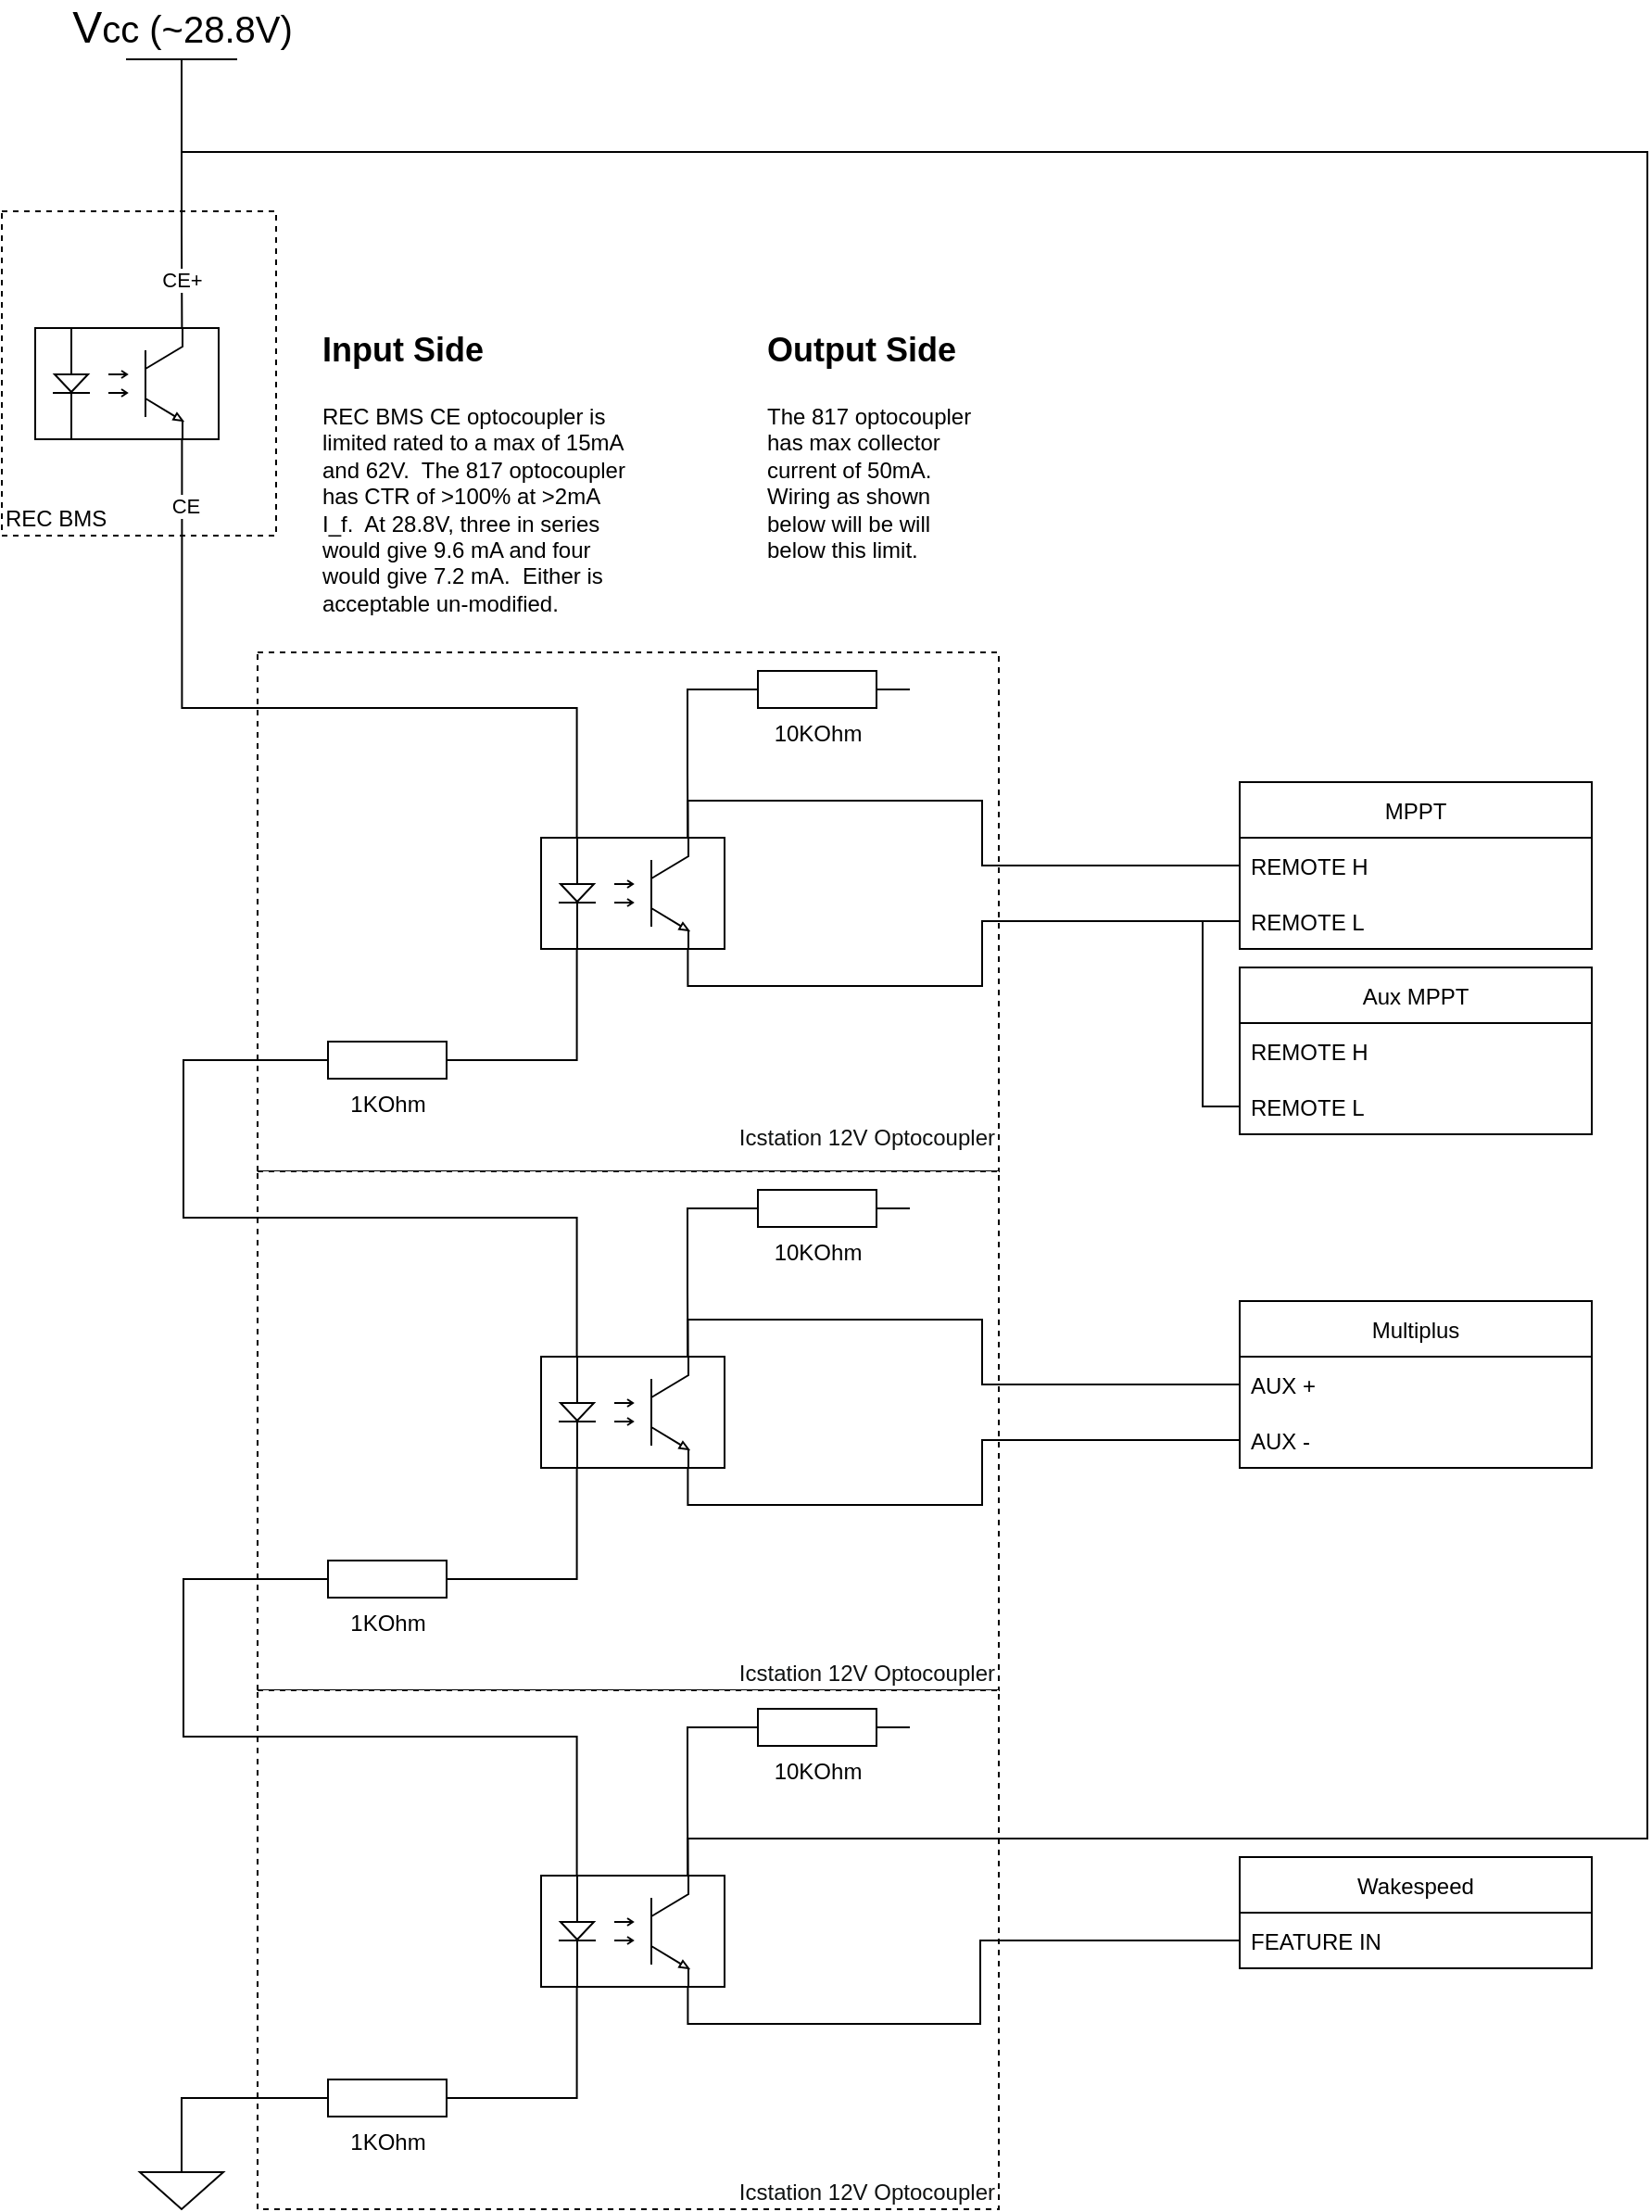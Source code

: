 <mxfile version="20.7.4" type="device" pages="3"><diagram name="V1" id="WmOCKxaUGH2oZCDUj2jf"><mxGraphModel dx="1380" dy="924" grid="1" gridSize="10" guides="1" tooltips="1" connect="1" arrows="1" fold="1" page="1" pageScale="1" pageWidth="1100" pageHeight="850" background="none" math="0" shadow="0"><root><mxCell id="NauVzuajHCoTDE1kaKnC-0"/><mxCell id="NauVzuajHCoTDE1kaKnC-1" parent="NauVzuajHCoTDE1kaKnC-0"/><mxCell id="NauVzuajHCoTDE1kaKnC-2" value="REC BMS" style="rounded=0;whiteSpace=wrap;html=1;dashed=1;align=left;verticalAlign=bottom;" vertex="1" parent="NauVzuajHCoTDE1kaKnC-1"><mxGeometry x="32" y="202" width="148" height="175" as="geometry"/></mxCell><mxCell id="NauVzuajHCoTDE1kaKnC-3" value="" style="group" vertex="1" connectable="0" parent="NauVzuajHCoTDE1kaKnC-1"><mxGeometry x="170" y="440" width="400" height="280" as="geometry"/></mxCell><mxCell id="NauVzuajHCoTDE1kaKnC-4" value="&lt;p style=&quot;box-sizing: border-box ; padding: 0px ; margin: 0px ; font-weight: 400 ; color: rgb(15 , 17 , 17) ; font-family: &amp;#34;amazon ember&amp;#34; , &amp;#34;arial&amp;#34; , sans-serif ; background-color: rgb(255 , 255 , 255) ; line-height: 32px&quot;&gt;&lt;span id=&quot;productTitle&quot; class=&quot;a-size-large product-title-word-break&quot; style=&quot;box-sizing: border-box ; word-break: break-word ; line-height: 32px&quot;&gt;&lt;font style=&quot;font-size: 12px&quot;&gt;Icstation 12V Optocoupler&lt;/font&gt;&lt;/span&gt;&lt;/p&gt;" style="rounded=0;whiteSpace=wrap;html=1;dashed=1;align=right;verticalAlign=bottom;" vertex="1" parent="NauVzuajHCoTDE1kaKnC-3"><mxGeometry width="400" height="280" as="geometry"/></mxCell><mxCell id="NauVzuajHCoTDE1kaKnC-5" value="" style="verticalLabelPosition=bottom;shadow=0;dashed=0;align=center;html=1;verticalAlign=top;shape=mxgraph.electrical.opto_electronics.opto-coupler;" vertex="1" parent="NauVzuajHCoTDE1kaKnC-3"><mxGeometry x="153" y="100" width="99" height="60" as="geometry"/></mxCell><mxCell id="NauVzuajHCoTDE1kaKnC-6" value="1KOhm" style="pointerEvents=1;verticalLabelPosition=bottom;shadow=0;dashed=0;align=center;html=1;verticalAlign=top;shape=mxgraph.electrical.resistors.resistor_1;rotation=0;" vertex="1" parent="NauVzuajHCoTDE1kaKnC-3"><mxGeometry x="20" y="210" width="100" height="20" as="geometry"/></mxCell><mxCell id="NauVzuajHCoTDE1kaKnC-7" style="edgeStyle=orthogonalEdgeStyle;rounded=0;orthogonalLoop=1;jettySize=auto;html=1;exitX=0.195;exitY=1;exitDx=0;exitDy=0;exitPerimeter=0;entryX=1;entryY=0.5;entryDx=0;entryDy=0;entryPerimeter=0;endArrow=none;endFill=0;" edge="1" parent="NauVzuajHCoTDE1kaKnC-3" source="NauVzuajHCoTDE1kaKnC-5" target="NauVzuajHCoTDE1kaKnC-6"><mxGeometry relative="1" as="geometry"/></mxCell><mxCell id="NauVzuajHCoTDE1kaKnC-8" style="edgeStyle=orthogonalEdgeStyle;rounded=0;orthogonalLoop=1;jettySize=auto;html=1;exitX=0;exitY=0.5;exitDx=0;exitDy=0;exitPerimeter=0;entryX=0.8;entryY=0;entryDx=0;entryDy=0;entryPerimeter=0;endArrow=none;endFill=0;" edge="1" parent="NauVzuajHCoTDE1kaKnC-3" source="NauVzuajHCoTDE1kaKnC-9" target="NauVzuajHCoTDE1kaKnC-5"><mxGeometry relative="1" as="geometry"/></mxCell><mxCell id="NauVzuajHCoTDE1kaKnC-9" value="10KOhm" style="pointerEvents=1;verticalLabelPosition=bottom;shadow=0;dashed=0;align=center;html=1;verticalAlign=top;shape=mxgraph.electrical.resistors.resistor_1;rotation=0;" vertex="1" parent="NauVzuajHCoTDE1kaKnC-3"><mxGeometry x="252" y="10" width="100" height="20" as="geometry"/></mxCell><mxCell id="NauVzuajHCoTDE1kaKnC-10" value="" style="verticalLabelPosition=bottom;shadow=0;dashed=0;align=center;html=1;verticalAlign=top;shape=mxgraph.electrical.opto_electronics.opto-coupler;" vertex="1" parent="NauVzuajHCoTDE1kaKnC-1"><mxGeometry x="50" y="265" width="99" height="60" as="geometry"/></mxCell><mxCell id="NauVzuajHCoTDE1kaKnC-11" style="edgeStyle=orthogonalEdgeStyle;rounded=0;orthogonalLoop=1;jettySize=auto;html=1;exitX=0.8;exitY=1;exitDx=0;exitDy=0;exitPerimeter=0;entryX=0.195;entryY=0;entryDx=0;entryDy=0;entryPerimeter=0;endArrow=none;endFill=0;" edge="1" parent="NauVzuajHCoTDE1kaKnC-1" source="NauVzuajHCoTDE1kaKnC-10" target="NauVzuajHCoTDE1kaKnC-5"><mxGeometry relative="1" as="geometry"><Array as="points"><mxPoint x="129" y="470"/><mxPoint x="342" y="470"/></Array></mxGeometry></mxCell><mxCell id="NauVzuajHCoTDE1kaKnC-12" value="CE" style="edgeLabel;html=1;align=center;verticalAlign=middle;resizable=0;points=[];" vertex="1" connectable="0" parent="NauVzuajHCoTDE1kaKnC-11"><mxGeometry x="-0.833" y="2" relative="1" as="geometry"><mxPoint as="offset"/></mxGeometry></mxCell><mxCell id="NauVzuajHCoTDE1kaKnC-13" style="edgeStyle=orthogonalEdgeStyle;rounded=0;orthogonalLoop=1;jettySize=auto;html=1;exitX=0.8;exitY=1;exitDx=0;exitDy=0;exitPerimeter=0;entryX=0;entryY=0.5;entryDx=0;entryDy=0;endArrow=none;endFill=0;" edge="1" parent="NauVzuajHCoTDE1kaKnC-1" source="NauVzuajHCoTDE1kaKnC-5" target="NauVzuajHCoTDE1kaKnC-16"><mxGeometry relative="1" as="geometry"/></mxCell><mxCell id="NauVzuajHCoTDE1kaKnC-14" value="MPPT" style="swimlane;fontStyle=0;childLayout=stackLayout;horizontal=1;startSize=30;horizontalStack=0;resizeParent=1;resizeParentMax=0;resizeLast=0;collapsible=1;marginBottom=0;" vertex="1" parent="NauVzuajHCoTDE1kaKnC-1"><mxGeometry x="700" y="510" width="190" height="90" as="geometry"><mxRectangle x="580" y="260" width="50" height="30" as="alternateBounds"/></mxGeometry></mxCell><mxCell id="NauVzuajHCoTDE1kaKnC-15" value="REMOTE H" style="text;strokeColor=none;fillColor=none;align=left;verticalAlign=middle;spacingLeft=4;spacingRight=4;overflow=hidden;points=[[0,0.5],[1,0.5]];portConstraint=eastwest;rotatable=0;" vertex="1" parent="NauVzuajHCoTDE1kaKnC-14"><mxGeometry y="30" width="190" height="30" as="geometry"/></mxCell><mxCell id="NauVzuajHCoTDE1kaKnC-16" value="REMOTE L" style="text;strokeColor=none;fillColor=none;align=left;verticalAlign=middle;spacingLeft=4;spacingRight=4;overflow=hidden;points=[[0,0.5],[1,0.5]];portConstraint=eastwest;rotatable=0;" vertex="1" parent="NauVzuajHCoTDE1kaKnC-14"><mxGeometry y="60" width="190" height="30" as="geometry"/></mxCell><mxCell id="NauVzuajHCoTDE1kaKnC-17" style="edgeStyle=orthogonalEdgeStyle;rounded=0;orthogonalLoop=1;jettySize=auto;html=1;exitX=0.5;exitY=0;exitDx=0;exitDy=0;exitPerimeter=0;entryX=0.8;entryY=0;entryDx=0;entryDy=0;entryPerimeter=0;endArrow=none;endFill=0;" edge="1" parent="NauVzuajHCoTDE1kaKnC-1" source="NauVzuajHCoTDE1kaKnC-19" target="NauVzuajHCoTDE1kaKnC-10"><mxGeometry relative="1" as="geometry"/></mxCell><mxCell id="NauVzuajHCoTDE1kaKnC-18" value="CE+" style="edgeLabel;html=1;align=center;verticalAlign=middle;resizable=0;points=[];" vertex="1" connectable="0" parent="NauVzuajHCoTDE1kaKnC-17"><mxGeometry x="0.494" relative="1" as="geometry"><mxPoint as="offset"/></mxGeometry></mxCell><mxCell id="NauVzuajHCoTDE1kaKnC-19" value="V&lt;span style=&quot;font-size: 20px&quot;&gt;cc (~28.8V)&lt;/span&gt;" style="verticalLabelPosition=top;verticalAlign=bottom;shape=mxgraph.electrical.signal_sources.vdd;shadow=0;dashed=0;align=center;strokeWidth=1;fontSize=24;html=1;flipV=1;" vertex="1" parent="NauVzuajHCoTDE1kaKnC-1"><mxGeometry x="99" y="120" width="60" height="40" as="geometry"/></mxCell><mxCell id="NauVzuajHCoTDE1kaKnC-20" style="edgeStyle=orthogonalEdgeStyle;rounded=0;orthogonalLoop=1;jettySize=auto;html=1;exitX=0;exitY=0.5;exitDx=0;exitDy=0;entryX=0.8;entryY=0;entryDx=0;entryDy=0;entryPerimeter=0;endArrow=none;endFill=0;" edge="1" parent="NauVzuajHCoTDE1kaKnC-1" source="NauVzuajHCoTDE1kaKnC-15" target="NauVzuajHCoTDE1kaKnC-5"><mxGeometry relative="1" as="geometry"/></mxCell><mxCell id="NauVzuajHCoTDE1kaKnC-21" value="Multiplus" style="swimlane;fontStyle=0;childLayout=stackLayout;horizontal=1;startSize=30;horizontalStack=0;resizeParent=1;resizeParentMax=0;resizeLast=0;collapsible=1;marginBottom=0;" vertex="1" parent="NauVzuajHCoTDE1kaKnC-1"><mxGeometry x="700" y="790" width="190" height="90" as="geometry"><mxRectangle x="580" y="260" width="50" height="30" as="alternateBounds"/></mxGeometry></mxCell><mxCell id="NauVzuajHCoTDE1kaKnC-22" value="AUX +" style="text;strokeColor=none;fillColor=none;align=left;verticalAlign=middle;spacingLeft=4;spacingRight=4;overflow=hidden;points=[[0,0.5],[1,0.5]];portConstraint=eastwest;rotatable=0;" vertex="1" parent="NauVzuajHCoTDE1kaKnC-21"><mxGeometry y="30" width="190" height="30" as="geometry"/></mxCell><mxCell id="NauVzuajHCoTDE1kaKnC-23" value="AUX -" style="text;strokeColor=none;fillColor=none;align=left;verticalAlign=middle;spacingLeft=4;spacingRight=4;overflow=hidden;points=[[0,0.5],[1,0.5]];portConstraint=eastwest;rotatable=0;" vertex="1" parent="NauVzuajHCoTDE1kaKnC-21"><mxGeometry y="60" width="190" height="30" as="geometry"/></mxCell><mxCell id="NauVzuajHCoTDE1kaKnC-24" value="Wakespeed" style="swimlane;fontStyle=0;childLayout=stackLayout;horizontal=1;startSize=30;horizontalStack=0;resizeParent=1;resizeParentMax=0;resizeLast=0;collapsible=1;marginBottom=0;" vertex="1" parent="NauVzuajHCoTDE1kaKnC-1"><mxGeometry x="700" y="1090" width="190" height="60" as="geometry"><mxRectangle x="580" y="260" width="50" height="30" as="alternateBounds"/></mxGeometry></mxCell><mxCell id="NauVzuajHCoTDE1kaKnC-25" value="FEATURE IN" style="text;strokeColor=none;fillColor=none;align=left;verticalAlign=middle;spacingLeft=4;spacingRight=4;overflow=hidden;points=[[0,0.5],[1,0.5]];portConstraint=eastwest;rotatable=0;" vertex="1" parent="NauVzuajHCoTDE1kaKnC-24"><mxGeometry y="30" width="190" height="30" as="geometry"/></mxCell><mxCell id="NauVzuajHCoTDE1kaKnC-26" value="" style="group" vertex="1" connectable="0" parent="NauVzuajHCoTDE1kaKnC-1"><mxGeometry x="170" y="720" width="400" height="280" as="geometry"/></mxCell><mxCell id="NauVzuajHCoTDE1kaKnC-27" value="&lt;span style=&quot;color: rgb(15 , 17 , 17) ; font-family: &amp;#34;amazon ember&amp;#34; , &amp;#34;arial&amp;#34; , sans-serif ; background-color: rgb(255 , 255 , 255)&quot;&gt;Icstation 12V Optocoupler&lt;/span&gt;" style="rounded=0;whiteSpace=wrap;html=1;dashed=1;align=right;verticalAlign=bottom;" vertex="1" parent="NauVzuajHCoTDE1kaKnC-26"><mxGeometry width="400" height="280" as="geometry"/></mxCell><mxCell id="NauVzuajHCoTDE1kaKnC-28" value="" style="verticalLabelPosition=bottom;shadow=0;dashed=0;align=center;html=1;verticalAlign=top;shape=mxgraph.electrical.opto_electronics.opto-coupler;" vertex="1" parent="NauVzuajHCoTDE1kaKnC-26"><mxGeometry x="153" y="100" width="99" height="60" as="geometry"/></mxCell><mxCell id="NauVzuajHCoTDE1kaKnC-29" value="1KOhm" style="pointerEvents=1;verticalLabelPosition=bottom;shadow=0;dashed=0;align=center;html=1;verticalAlign=top;shape=mxgraph.electrical.resistors.resistor_1;rotation=0;" vertex="1" parent="NauVzuajHCoTDE1kaKnC-26"><mxGeometry x="20" y="210" width="100" height="20" as="geometry"/></mxCell><mxCell id="NauVzuajHCoTDE1kaKnC-30" style="edgeStyle=orthogonalEdgeStyle;rounded=0;orthogonalLoop=1;jettySize=auto;html=1;exitX=0.195;exitY=1;exitDx=0;exitDy=0;exitPerimeter=0;entryX=1;entryY=0.5;entryDx=0;entryDy=0;entryPerimeter=0;endArrow=none;endFill=0;" edge="1" parent="NauVzuajHCoTDE1kaKnC-26" source="NauVzuajHCoTDE1kaKnC-28" target="NauVzuajHCoTDE1kaKnC-29"><mxGeometry relative="1" as="geometry"/></mxCell><mxCell id="NauVzuajHCoTDE1kaKnC-31" style="edgeStyle=orthogonalEdgeStyle;rounded=0;orthogonalLoop=1;jettySize=auto;html=1;exitX=0;exitY=0.5;exitDx=0;exitDy=0;exitPerimeter=0;entryX=0.8;entryY=0;entryDx=0;entryDy=0;entryPerimeter=0;endArrow=none;endFill=0;" edge="1" parent="NauVzuajHCoTDE1kaKnC-26" source="NauVzuajHCoTDE1kaKnC-32" target="NauVzuajHCoTDE1kaKnC-28"><mxGeometry relative="1" as="geometry"/></mxCell><mxCell id="NauVzuajHCoTDE1kaKnC-32" value="10KOhm" style="pointerEvents=1;verticalLabelPosition=bottom;shadow=0;dashed=0;align=center;html=1;verticalAlign=top;shape=mxgraph.electrical.resistors.resistor_1;rotation=0;" vertex="1" parent="NauVzuajHCoTDE1kaKnC-26"><mxGeometry x="252" y="10" width="100" height="20" as="geometry"/></mxCell><mxCell id="NauVzuajHCoTDE1kaKnC-33" value="" style="group" vertex="1" connectable="0" parent="NauVzuajHCoTDE1kaKnC-1"><mxGeometry x="170" y="1000" width="400" height="280" as="geometry"/></mxCell><mxCell id="NauVzuajHCoTDE1kaKnC-34" value="&lt;span style=&quot;color: rgb(15 , 17 , 17) ; font-family: &amp;#34;amazon ember&amp;#34; , &amp;#34;arial&amp;#34; , sans-serif ; background-color: rgb(255 , 255 , 255)&quot;&gt;Icstation 12V Optocoupler&lt;/span&gt;" style="rounded=0;whiteSpace=wrap;html=1;dashed=1;align=right;verticalAlign=bottom;" vertex="1" parent="NauVzuajHCoTDE1kaKnC-33"><mxGeometry width="400" height="280" as="geometry"/></mxCell><mxCell id="NauVzuajHCoTDE1kaKnC-35" value="" style="verticalLabelPosition=bottom;shadow=0;dashed=0;align=center;html=1;verticalAlign=top;shape=mxgraph.electrical.opto_electronics.opto-coupler;" vertex="1" parent="NauVzuajHCoTDE1kaKnC-33"><mxGeometry x="153" y="100" width="99" height="60" as="geometry"/></mxCell><mxCell id="NauVzuajHCoTDE1kaKnC-36" value="1KOhm" style="pointerEvents=1;verticalLabelPosition=bottom;shadow=0;dashed=0;align=center;html=1;verticalAlign=top;shape=mxgraph.electrical.resistors.resistor_1;rotation=0;" vertex="1" parent="NauVzuajHCoTDE1kaKnC-33"><mxGeometry x="20" y="210" width="100" height="20" as="geometry"/></mxCell><mxCell id="NauVzuajHCoTDE1kaKnC-37" style="edgeStyle=orthogonalEdgeStyle;rounded=0;orthogonalLoop=1;jettySize=auto;html=1;exitX=0.195;exitY=1;exitDx=0;exitDy=0;exitPerimeter=0;entryX=1;entryY=0.5;entryDx=0;entryDy=0;entryPerimeter=0;endArrow=none;endFill=0;" edge="1" parent="NauVzuajHCoTDE1kaKnC-33" source="NauVzuajHCoTDE1kaKnC-35" target="NauVzuajHCoTDE1kaKnC-36"><mxGeometry relative="1" as="geometry"/></mxCell><mxCell id="NauVzuajHCoTDE1kaKnC-38" style="edgeStyle=orthogonalEdgeStyle;rounded=0;orthogonalLoop=1;jettySize=auto;html=1;exitX=0;exitY=0.5;exitDx=0;exitDy=0;exitPerimeter=0;entryX=0.8;entryY=0;entryDx=0;entryDy=0;entryPerimeter=0;endArrow=none;endFill=0;" edge="1" parent="NauVzuajHCoTDE1kaKnC-33" source="NauVzuajHCoTDE1kaKnC-39" target="NauVzuajHCoTDE1kaKnC-35"><mxGeometry relative="1" as="geometry"/></mxCell><mxCell id="NauVzuajHCoTDE1kaKnC-39" value="10KOhm" style="pointerEvents=1;verticalLabelPosition=bottom;shadow=0;dashed=0;align=center;html=1;verticalAlign=top;shape=mxgraph.electrical.resistors.resistor_1;rotation=0;" vertex="1" parent="NauVzuajHCoTDE1kaKnC-33"><mxGeometry x="252" y="10" width="100" height="20" as="geometry"/></mxCell><mxCell id="NauVzuajHCoTDE1kaKnC-40" style="edgeStyle=orthogonalEdgeStyle;rounded=0;orthogonalLoop=1;jettySize=auto;html=1;exitX=0;exitY=0.5;exitDx=0;exitDy=0;exitPerimeter=0;entryX=0.195;entryY=0;entryDx=0;entryDy=0;entryPerimeter=0;endArrow=none;endFill=0;" edge="1" parent="NauVzuajHCoTDE1kaKnC-1" source="NauVzuajHCoTDE1kaKnC-6" target="NauVzuajHCoTDE1kaKnC-28"><mxGeometry relative="1" as="geometry"><Array as="points"><mxPoint x="130" y="660"/><mxPoint x="130" y="745"/><mxPoint x="342" y="745"/></Array></mxGeometry></mxCell><mxCell id="NauVzuajHCoTDE1kaKnC-41" style="edgeStyle=orthogonalEdgeStyle;rounded=0;orthogonalLoop=1;jettySize=auto;html=1;exitX=0;exitY=0.5;exitDx=0;exitDy=0;exitPerimeter=0;entryX=0.195;entryY=0;entryDx=0;entryDy=0;entryPerimeter=0;endArrow=none;endFill=0;" edge="1" parent="NauVzuajHCoTDE1kaKnC-1" source="NauVzuajHCoTDE1kaKnC-29" target="NauVzuajHCoTDE1kaKnC-35"><mxGeometry relative="1" as="geometry"><Array as="points"><mxPoint x="130" y="940"/><mxPoint x="130" y="1025"/><mxPoint x="342" y="1025"/></Array></mxGeometry></mxCell><mxCell id="NauVzuajHCoTDE1kaKnC-42" style="edgeStyle=orthogonalEdgeStyle;rounded=0;orthogonalLoop=1;jettySize=auto;html=1;exitX=0.8;exitY=0;exitDx=0;exitDy=0;exitPerimeter=0;entryX=0;entryY=0.5;entryDx=0;entryDy=0;endArrow=none;endFill=0;" edge="1" parent="NauVzuajHCoTDE1kaKnC-1" source="NauVzuajHCoTDE1kaKnC-28" target="NauVzuajHCoTDE1kaKnC-22"><mxGeometry relative="1" as="geometry"/></mxCell><mxCell id="NauVzuajHCoTDE1kaKnC-43" style="edgeStyle=orthogonalEdgeStyle;rounded=0;orthogonalLoop=1;jettySize=auto;html=1;exitX=0.8;exitY=1;exitDx=0;exitDy=0;exitPerimeter=0;entryX=0;entryY=0.5;entryDx=0;entryDy=0;endArrow=none;endFill=0;" edge="1" parent="NauVzuajHCoTDE1kaKnC-1" source="NauVzuajHCoTDE1kaKnC-28" target="NauVzuajHCoTDE1kaKnC-23"><mxGeometry relative="1" as="geometry"/></mxCell><mxCell id="NauVzuajHCoTDE1kaKnC-44" value="" style="pointerEvents=1;verticalLabelPosition=bottom;shadow=0;dashed=0;align=center;html=1;verticalAlign=top;shape=mxgraph.electrical.signal_sources.signal_ground;" vertex="1" parent="NauVzuajHCoTDE1kaKnC-1"><mxGeometry x="106.5" y="1250" width="45" height="30" as="geometry"/></mxCell><mxCell id="NauVzuajHCoTDE1kaKnC-45" style="edgeStyle=orthogonalEdgeStyle;rounded=0;orthogonalLoop=1;jettySize=auto;html=1;exitX=0.8;exitY=0;exitDx=0;exitDy=0;exitPerimeter=0;endArrow=none;endFill=0;" edge="1" parent="NauVzuajHCoTDE1kaKnC-1" source="NauVzuajHCoTDE1kaKnC-35"><mxGeometry relative="1" as="geometry"><mxPoint x="540" y="1080" as="targetPoint"/><Array as="points"><mxPoint x="402" y="1080"/><mxPoint x="540" y="1080"/></Array></mxGeometry></mxCell><mxCell id="NauVzuajHCoTDE1kaKnC-46" style="edgeStyle=orthogonalEdgeStyle;rounded=0;orthogonalLoop=1;jettySize=auto;html=1;entryX=0.5;entryY=0;entryDx=0;entryDy=0;entryPerimeter=0;endArrow=none;endFill=0;" edge="1" parent="NauVzuajHCoTDE1kaKnC-1" target="NauVzuajHCoTDE1kaKnC-19"><mxGeometry relative="1" as="geometry"><Array as="points"><mxPoint x="920" y="1080"/><mxPoint x="920" y="170"/><mxPoint x="129" y="170"/></Array><mxPoint x="540" y="1080" as="sourcePoint"/></mxGeometry></mxCell><mxCell id="NauVzuajHCoTDE1kaKnC-47" value="Aux MPPT" style="swimlane;fontStyle=0;childLayout=stackLayout;horizontal=1;startSize=30;horizontalStack=0;resizeParent=1;resizeParentMax=0;resizeLast=0;collapsible=1;marginBottom=0;" vertex="1" parent="NauVzuajHCoTDE1kaKnC-1"><mxGeometry x="700" y="610" width="190" height="90" as="geometry"><mxRectangle x="580" y="260" width="50" height="30" as="alternateBounds"/></mxGeometry></mxCell><mxCell id="NauVzuajHCoTDE1kaKnC-48" value="REMOTE H" style="text;strokeColor=none;fillColor=none;align=left;verticalAlign=middle;spacingLeft=4;spacingRight=4;overflow=hidden;points=[[0,0.5],[1,0.5]];portConstraint=eastwest;rotatable=0;" vertex="1" parent="NauVzuajHCoTDE1kaKnC-47"><mxGeometry y="30" width="190" height="30" as="geometry"/></mxCell><mxCell id="NauVzuajHCoTDE1kaKnC-49" value="REMOTE L" style="text;strokeColor=none;fillColor=none;align=left;verticalAlign=middle;spacingLeft=4;spacingRight=4;overflow=hidden;points=[[0,0.5],[1,0.5]];portConstraint=eastwest;rotatable=0;" vertex="1" parent="NauVzuajHCoTDE1kaKnC-47"><mxGeometry y="60" width="190" height="30" as="geometry"/></mxCell><mxCell id="NauVzuajHCoTDE1kaKnC-50" style="edgeStyle=orthogonalEdgeStyle;rounded=0;orthogonalLoop=1;jettySize=auto;html=1;exitX=0;exitY=0.5;exitDx=0;exitDy=0;entryX=0;entryY=0.5;entryDx=0;entryDy=0;fontSize=12;endArrow=none;endFill=0;" edge="1" parent="NauVzuajHCoTDE1kaKnC-1" source="NauVzuajHCoTDE1kaKnC-16" target="NauVzuajHCoTDE1kaKnC-49"><mxGeometry relative="1" as="geometry"/></mxCell><mxCell id="NauVzuajHCoTDE1kaKnC-61" value="&lt;h1&gt;&lt;font style=&quot;font-size: 18px&quot;&gt;Input Side&lt;/font&gt;&lt;/h1&gt;&lt;p&gt;REC BMS CE optocoupler is limited rated to a max of 15mA and 62V.&amp;nbsp; The 817 optocoupler has CTR of &amp;gt;100% at &amp;gt;2mA I_f.&amp;nbsp; At 28.8V, three in series would give 9.6 mA and four would give 7.2 mA.&amp;nbsp; Either is acceptable un-modified.&lt;/p&gt;" style="text;html=1;strokeColor=none;fillColor=none;spacing=5;spacingTop=-20;whiteSpace=wrap;overflow=hidden;rounded=0;" vertex="1" parent="NauVzuajHCoTDE1kaKnC-1"><mxGeometry x="200" y="255" width="180" height="165" as="geometry"/></mxCell><mxCell id="NauVzuajHCoTDE1kaKnC-63" value="&lt;h1&gt;&lt;font style=&quot;font-size: 18px&quot;&gt;Output Side&lt;/font&gt;&lt;/h1&gt;&lt;p&gt;The 817 optocoupler has max collector current of 50mA. Wiring as shown below will be will below this limit.&lt;/p&gt;" style="text;html=1;strokeColor=none;fillColor=none;spacing=5;spacingTop=-20;whiteSpace=wrap;overflow=hidden;rounded=0;" vertex="1" parent="NauVzuajHCoTDE1kaKnC-1"><mxGeometry x="440" y="255" width="130" height="170" as="geometry"/></mxCell><mxCell id="NauVzuajHCoTDE1kaKnC-64" value="" style="edgeStyle=orthogonalEdgeStyle;rounded=0;orthogonalLoop=1;jettySize=auto;html=1;exitX=0.8;exitY=1;exitDx=0;exitDy=0;exitPerimeter=0;entryX=0;entryY=0.5;entryDx=0;entryDy=0;endArrow=none;endFill=0;" edge="1" parent="NauVzuajHCoTDE1kaKnC-1" source="NauVzuajHCoTDE1kaKnC-35" target="NauVzuajHCoTDE1kaKnC-25"><mxGeometry relative="1" as="geometry"><mxPoint x="402.2" y="1160" as="sourcePoint"/><mxPoint x="590" y="1135" as="targetPoint"/><Array as="points"><mxPoint x="402" y="1180"/><mxPoint x="560" y="1180"/><mxPoint x="560" y="1135"/></Array></mxGeometry></mxCell><mxCell id="oIsfRXKIMUrtcV1R4drx-0" style="edgeStyle=orthogonalEdgeStyle;rounded=0;orthogonalLoop=1;jettySize=auto;html=1;exitX=0;exitY=0.5;exitDx=0;exitDy=0;exitPerimeter=0;entryX=0.5;entryY=0;entryDx=0;entryDy=0;entryPerimeter=0;endArrow=none;endFill=0;" edge="1" parent="NauVzuajHCoTDE1kaKnC-1" source="NauVzuajHCoTDE1kaKnC-36" target="NauVzuajHCoTDE1kaKnC-44"><mxGeometry relative="1" as="geometry"/></mxCell></root></mxGraphModel></diagram><diagram name="V0" id="7e0a89b8-554c-2b80-1dc8-d5c74ca68de4"><mxGraphModel dx="1242" dy="832" grid="1" gridSize="10" guides="1" tooltips="1" connect="1" arrows="1" fold="1" page="1" pageScale="1" pageWidth="1100" pageHeight="850" background="none" math="0" shadow="0"><root><mxCell id="0"/><mxCell id="1" parent="0"/><mxCell id="BsbLC-XJVURWqmNlItD3-97" value="REC BMS" style="rounded=0;whiteSpace=wrap;html=1;dashed=1;align=left;verticalAlign=bottom;" parent="1" vertex="1"><mxGeometry x="32" y="202" width="148" height="175" as="geometry"/></mxCell><mxCell id="BsbLC-XJVURWqmNlItD3-62" value="" style="group" parent="1" vertex="1" connectable="0"><mxGeometry x="170" y="440" width="400" height="280" as="geometry"/></mxCell><mxCell id="BsbLC-XJVURWqmNlItD3-60" value="&lt;p style=&quot;box-sizing: border-box ; padding: 0px ; margin: 0px ; font-weight: 400 ; color: rgb(15 , 17 , 17) ; font-family: &amp;#34;amazon ember&amp;#34; , &amp;#34;arial&amp;#34; , sans-serif ; background-color: rgb(255 , 255 , 255) ; line-height: 32px&quot;&gt;&lt;span id=&quot;productTitle&quot; class=&quot;a-size-large product-title-word-break&quot; style=&quot;box-sizing: border-box ; word-break: break-word ; line-height: 32px&quot;&gt;&lt;font style=&quot;font-size: 12px&quot;&gt;Icstation 12V Optocoupler&lt;/font&gt;&lt;/span&gt;&lt;/p&gt;" style="rounded=0;whiteSpace=wrap;html=1;dashed=1;align=right;verticalAlign=bottom;" parent="BsbLC-XJVURWqmNlItD3-62" vertex="1"><mxGeometry width="400" height="280" as="geometry"/></mxCell><mxCell id="BsbLC-XJVURWqmNlItD3-2" value="" style="verticalLabelPosition=bottom;shadow=0;dashed=0;align=center;html=1;verticalAlign=top;shape=mxgraph.electrical.opto_electronics.opto-coupler;" parent="BsbLC-XJVURWqmNlItD3-62" vertex="1"><mxGeometry x="153" y="100" width="99" height="60" as="geometry"/></mxCell><mxCell id="BsbLC-XJVURWqmNlItD3-15" value="1KOhm" style="pointerEvents=1;verticalLabelPosition=bottom;shadow=0;dashed=0;align=center;html=1;verticalAlign=top;shape=mxgraph.electrical.resistors.resistor_1;rotation=0;" parent="BsbLC-XJVURWqmNlItD3-62" vertex="1"><mxGeometry x="20" y="210" width="100" height="20" as="geometry"/></mxCell><mxCell id="BsbLC-XJVURWqmNlItD3-33" style="edgeStyle=orthogonalEdgeStyle;rounded=0;orthogonalLoop=1;jettySize=auto;html=1;exitX=0.195;exitY=1;exitDx=0;exitDy=0;exitPerimeter=0;entryX=1;entryY=0.5;entryDx=0;entryDy=0;entryPerimeter=0;endArrow=none;endFill=0;" parent="BsbLC-XJVURWqmNlItD3-62" source="BsbLC-XJVURWqmNlItD3-2" target="BsbLC-XJVURWqmNlItD3-15" edge="1"><mxGeometry relative="1" as="geometry"/></mxCell><mxCell id="BsbLC-XJVURWqmNlItD3-58" style="edgeStyle=orthogonalEdgeStyle;rounded=0;orthogonalLoop=1;jettySize=auto;html=1;exitX=0;exitY=0.5;exitDx=0;exitDy=0;exitPerimeter=0;entryX=0.8;entryY=0;entryDx=0;entryDy=0;entryPerimeter=0;endArrow=none;endFill=0;" parent="BsbLC-XJVURWqmNlItD3-62" source="BsbLC-XJVURWqmNlItD3-57" target="BsbLC-XJVURWqmNlItD3-2" edge="1"><mxGeometry relative="1" as="geometry"/></mxCell><mxCell id="BsbLC-XJVURWqmNlItD3-57" value="10KOhm" style="pointerEvents=1;verticalLabelPosition=bottom;shadow=0;dashed=0;align=center;html=1;verticalAlign=top;shape=mxgraph.electrical.resistors.resistor_1;rotation=0;" parent="BsbLC-XJVURWqmNlItD3-62" vertex="1"><mxGeometry x="252" y="10" width="100" height="20" as="geometry"/></mxCell><mxCell id="BsbLC-XJVURWqmNlItD3-1" value="" style="verticalLabelPosition=bottom;shadow=0;dashed=0;align=center;html=1;verticalAlign=top;shape=mxgraph.electrical.opto_electronics.opto-coupler;" parent="1" vertex="1"><mxGeometry x="50" y="265" width="99" height="60" as="geometry"/></mxCell><mxCell id="BsbLC-XJVURWqmNlItD3-28" style="edgeStyle=orthogonalEdgeStyle;rounded=0;orthogonalLoop=1;jettySize=auto;html=1;exitX=0.8;exitY=1;exitDx=0;exitDy=0;exitPerimeter=0;entryX=0.195;entryY=0;entryDx=0;entryDy=0;entryPerimeter=0;endArrow=none;endFill=0;" parent="1" source="BsbLC-XJVURWqmNlItD3-1" target="BsbLC-XJVURWqmNlItD3-2" edge="1"><mxGeometry relative="1" as="geometry"><Array as="points"><mxPoint x="129" y="470"/><mxPoint x="342" y="470"/></Array></mxGeometry></mxCell><mxCell id="BsbLC-XJVURWqmNlItD3-89" value="CE" style="edgeLabel;html=1;align=center;verticalAlign=middle;resizable=0;points=[];" parent="BsbLC-XJVURWqmNlItD3-28" vertex="1" connectable="0"><mxGeometry x="-0.833" y="2" relative="1" as="geometry"><mxPoint as="offset"/></mxGeometry></mxCell><mxCell id="BsbLC-XJVURWqmNlItD3-47" style="edgeStyle=orthogonalEdgeStyle;rounded=0;orthogonalLoop=1;jettySize=auto;html=1;exitX=0.8;exitY=1;exitDx=0;exitDy=0;exitPerimeter=0;entryX=0;entryY=0.5;entryDx=0;entryDy=0;endArrow=none;endFill=0;" parent="1" source="BsbLC-XJVURWqmNlItD3-2" target="BsbLC-XJVURWqmNlItD3-8" edge="1"><mxGeometry relative="1" as="geometry"/></mxCell><mxCell id="BsbLC-XJVURWqmNlItD3-6" value="MPPT" style="swimlane;fontStyle=0;childLayout=stackLayout;horizontal=1;startSize=30;horizontalStack=0;resizeParent=1;resizeParentMax=0;resizeLast=0;collapsible=1;marginBottom=0;" parent="1" vertex="1"><mxGeometry x="700" y="510" width="190" height="90" as="geometry"><mxRectangle x="580" y="260" width="50" height="30" as="alternateBounds"/></mxGeometry></mxCell><mxCell id="BsbLC-XJVURWqmNlItD3-7" value="REMOTE H" style="text;strokeColor=none;fillColor=none;align=left;verticalAlign=middle;spacingLeft=4;spacingRight=4;overflow=hidden;points=[[0,0.5],[1,0.5]];portConstraint=eastwest;rotatable=0;" parent="BsbLC-XJVURWqmNlItD3-6" vertex="1"><mxGeometry y="30" width="190" height="30" as="geometry"/></mxCell><mxCell id="BsbLC-XJVURWqmNlItD3-8" value="REMOTE L" style="text;strokeColor=none;fillColor=none;align=left;verticalAlign=middle;spacingLeft=4;spacingRight=4;overflow=hidden;points=[[0,0.5],[1,0.5]];portConstraint=eastwest;rotatable=0;" parent="BsbLC-XJVURWqmNlItD3-6" vertex="1"><mxGeometry y="60" width="190" height="30" as="geometry"/></mxCell><mxCell id="BsbLC-XJVURWqmNlItD3-56" style="edgeStyle=orthogonalEdgeStyle;rounded=0;orthogonalLoop=1;jettySize=auto;html=1;exitX=0.5;exitY=0;exitDx=0;exitDy=0;exitPerimeter=0;entryX=0.8;entryY=0;entryDx=0;entryDy=0;entryPerimeter=0;endArrow=none;endFill=0;" parent="1" source="BsbLC-XJVURWqmNlItD3-12" target="BsbLC-XJVURWqmNlItD3-1" edge="1"><mxGeometry relative="1" as="geometry"/></mxCell><mxCell id="BsbLC-XJVURWqmNlItD3-88" value="CE+" style="edgeLabel;html=1;align=center;verticalAlign=middle;resizable=0;points=[];" parent="BsbLC-XJVURWqmNlItD3-56" vertex="1" connectable="0"><mxGeometry x="0.494" relative="1" as="geometry"><mxPoint as="offset"/></mxGeometry></mxCell><mxCell id="BsbLC-XJVURWqmNlItD3-12" value="V&lt;span style=&quot;font-size: 20px&quot;&gt;cc (~28.8V)&lt;/span&gt;" style="verticalLabelPosition=top;verticalAlign=bottom;shape=mxgraph.electrical.signal_sources.vdd;shadow=0;dashed=0;align=center;strokeWidth=1;fontSize=24;html=1;flipV=1;" parent="1" vertex="1"><mxGeometry x="99" y="120" width="60" height="40" as="geometry"/></mxCell><mxCell id="BsbLC-XJVURWqmNlItD3-46" style="edgeStyle=orthogonalEdgeStyle;rounded=0;orthogonalLoop=1;jettySize=auto;html=1;exitX=0;exitY=0.5;exitDx=0;exitDy=0;entryX=0.8;entryY=0;entryDx=0;entryDy=0;entryPerimeter=0;endArrow=none;endFill=0;" parent="1" source="BsbLC-XJVURWqmNlItD3-7" target="BsbLC-XJVURWqmNlItD3-2" edge="1"><mxGeometry relative="1" as="geometry"/></mxCell><mxCell id="BsbLC-XJVURWqmNlItD3-48" value="Multiplus" style="swimlane;fontStyle=0;childLayout=stackLayout;horizontal=1;startSize=30;horizontalStack=0;resizeParent=1;resizeParentMax=0;resizeLast=0;collapsible=1;marginBottom=0;" parent="1" vertex="1"><mxGeometry x="700" y="790" width="190" height="90" as="geometry"><mxRectangle x="580" y="260" width="50" height="30" as="alternateBounds"/></mxGeometry></mxCell><mxCell id="BsbLC-XJVURWqmNlItD3-49" value="AUX +" style="text;strokeColor=none;fillColor=none;align=left;verticalAlign=middle;spacingLeft=4;spacingRight=4;overflow=hidden;points=[[0,0.5],[1,0.5]];portConstraint=eastwest;rotatable=0;" parent="BsbLC-XJVURWqmNlItD3-48" vertex="1"><mxGeometry y="30" width="190" height="30" as="geometry"/></mxCell><mxCell id="BsbLC-XJVURWqmNlItD3-50" value="AUX -" style="text;strokeColor=none;fillColor=none;align=left;verticalAlign=middle;spacingLeft=4;spacingRight=4;overflow=hidden;points=[[0,0.5],[1,0.5]];portConstraint=eastwest;rotatable=0;" parent="BsbLC-XJVURWqmNlItD3-48" vertex="1"><mxGeometry y="60" width="190" height="30" as="geometry"/></mxCell><mxCell id="BsbLC-XJVURWqmNlItD3-53" value="Wakespeed" style="swimlane;fontStyle=0;childLayout=stackLayout;horizontal=1;startSize=30;horizontalStack=0;resizeParent=1;resizeParentMax=0;resizeLast=0;collapsible=1;marginBottom=0;" parent="1" vertex="1"><mxGeometry x="700" y="1090" width="190" height="60" as="geometry"><mxRectangle x="580" y="260" width="50" height="30" as="alternateBounds"/></mxGeometry></mxCell><mxCell id="BsbLC-XJVURWqmNlItD3-54" value="FEATURE IN" style="text;strokeColor=none;fillColor=none;align=left;verticalAlign=middle;spacingLeft=4;spacingRight=4;overflow=hidden;points=[[0,0.5],[1,0.5]];portConstraint=eastwest;rotatable=0;" parent="BsbLC-XJVURWqmNlItD3-53" vertex="1"><mxGeometry y="30" width="190" height="30" as="geometry"/></mxCell><mxCell id="BsbLC-XJVURWqmNlItD3-63" value="" style="group" parent="1" vertex="1" connectable="0"><mxGeometry x="170" y="720" width="400" height="280" as="geometry"/></mxCell><mxCell id="BsbLC-XJVURWqmNlItD3-64" value="&lt;span style=&quot;color: rgb(15 , 17 , 17) ; font-family: &amp;#34;amazon ember&amp;#34; , &amp;#34;arial&amp;#34; , sans-serif ; background-color: rgb(255 , 255 , 255)&quot;&gt;Icstation 12V Optocoupler&lt;/span&gt;" style="rounded=0;whiteSpace=wrap;html=1;dashed=1;align=right;verticalAlign=bottom;" parent="BsbLC-XJVURWqmNlItD3-63" vertex="1"><mxGeometry width="400" height="280" as="geometry"/></mxCell><mxCell id="BsbLC-XJVURWqmNlItD3-65" value="" style="verticalLabelPosition=bottom;shadow=0;dashed=0;align=center;html=1;verticalAlign=top;shape=mxgraph.electrical.opto_electronics.opto-coupler;" parent="BsbLC-XJVURWqmNlItD3-63" vertex="1"><mxGeometry x="153" y="100" width="99" height="60" as="geometry"/></mxCell><mxCell id="BsbLC-XJVURWqmNlItD3-66" value="1KOhm" style="pointerEvents=1;verticalLabelPosition=bottom;shadow=0;dashed=0;align=center;html=1;verticalAlign=top;shape=mxgraph.electrical.resistors.resistor_1;rotation=0;" parent="BsbLC-XJVURWqmNlItD3-63" vertex="1"><mxGeometry x="20" y="210" width="100" height="20" as="geometry"/></mxCell><mxCell id="BsbLC-XJVURWqmNlItD3-67" style="edgeStyle=orthogonalEdgeStyle;rounded=0;orthogonalLoop=1;jettySize=auto;html=1;exitX=0.195;exitY=1;exitDx=0;exitDy=0;exitPerimeter=0;entryX=1;entryY=0.5;entryDx=0;entryDy=0;entryPerimeter=0;endArrow=none;endFill=0;" parent="BsbLC-XJVURWqmNlItD3-63" source="BsbLC-XJVURWqmNlItD3-65" target="BsbLC-XJVURWqmNlItD3-66" edge="1"><mxGeometry relative="1" as="geometry"/></mxCell><mxCell id="BsbLC-XJVURWqmNlItD3-68" style="edgeStyle=orthogonalEdgeStyle;rounded=0;orthogonalLoop=1;jettySize=auto;html=1;exitX=0;exitY=0.5;exitDx=0;exitDy=0;exitPerimeter=0;entryX=0.8;entryY=0;entryDx=0;entryDy=0;entryPerimeter=0;endArrow=none;endFill=0;" parent="BsbLC-XJVURWqmNlItD3-63" source="BsbLC-XJVURWqmNlItD3-69" target="BsbLC-XJVURWqmNlItD3-65" edge="1"><mxGeometry relative="1" as="geometry"/></mxCell><mxCell id="BsbLC-XJVURWqmNlItD3-69" value="10KOhm" style="pointerEvents=1;verticalLabelPosition=bottom;shadow=0;dashed=0;align=center;html=1;verticalAlign=top;shape=mxgraph.electrical.resistors.resistor_1;rotation=0;" parent="BsbLC-XJVURWqmNlItD3-63" vertex="1"><mxGeometry x="252" y="10" width="100" height="20" as="geometry"/></mxCell><mxCell id="BsbLC-XJVURWqmNlItD3-70" value="" style="group" parent="1" vertex="1" connectable="0"><mxGeometry x="170" y="1000" width="400" height="280" as="geometry"/></mxCell><mxCell id="BsbLC-XJVURWqmNlItD3-71" value="&lt;span style=&quot;color: rgb(15 , 17 , 17) ; font-family: &amp;#34;amazon ember&amp;#34; , &amp;#34;arial&amp;#34; , sans-serif ; background-color: rgb(255 , 255 , 255)&quot;&gt;Icstation 12V Optocoupler&lt;/span&gt;" style="rounded=0;whiteSpace=wrap;html=1;dashed=1;align=right;verticalAlign=bottom;" parent="BsbLC-XJVURWqmNlItD3-70" vertex="1"><mxGeometry width="400" height="280" as="geometry"/></mxCell><mxCell id="BsbLC-XJVURWqmNlItD3-72" value="" style="verticalLabelPosition=bottom;shadow=0;dashed=0;align=center;html=1;verticalAlign=top;shape=mxgraph.electrical.opto_electronics.opto-coupler;" parent="BsbLC-XJVURWqmNlItD3-70" vertex="1"><mxGeometry x="153" y="100" width="99" height="60" as="geometry"/></mxCell><mxCell id="BsbLC-XJVURWqmNlItD3-73" value="1KOhm" style="pointerEvents=1;verticalLabelPosition=bottom;shadow=0;dashed=0;align=center;html=1;verticalAlign=top;shape=mxgraph.electrical.resistors.resistor_1;rotation=0;" parent="BsbLC-XJVURWqmNlItD3-70" vertex="1"><mxGeometry x="20" y="210" width="100" height="20" as="geometry"/></mxCell><mxCell id="BsbLC-XJVURWqmNlItD3-74" style="edgeStyle=orthogonalEdgeStyle;rounded=0;orthogonalLoop=1;jettySize=auto;html=1;exitX=0.195;exitY=1;exitDx=0;exitDy=0;exitPerimeter=0;entryX=1;entryY=0.5;entryDx=0;entryDy=0;entryPerimeter=0;endArrow=none;endFill=0;" parent="BsbLC-XJVURWqmNlItD3-70" source="BsbLC-XJVURWqmNlItD3-72" target="BsbLC-XJVURWqmNlItD3-73" edge="1"><mxGeometry relative="1" as="geometry"/></mxCell><mxCell id="BsbLC-XJVURWqmNlItD3-75" style="edgeStyle=orthogonalEdgeStyle;rounded=0;orthogonalLoop=1;jettySize=auto;html=1;exitX=0;exitY=0.5;exitDx=0;exitDy=0;exitPerimeter=0;entryX=0.8;entryY=0;entryDx=0;entryDy=0;entryPerimeter=0;endArrow=none;endFill=0;" parent="BsbLC-XJVURWqmNlItD3-70" source="BsbLC-XJVURWqmNlItD3-76" target="BsbLC-XJVURWqmNlItD3-72" edge="1"><mxGeometry relative="1" as="geometry"/></mxCell><mxCell id="BsbLC-XJVURWqmNlItD3-76" value="10KOhm" style="pointerEvents=1;verticalLabelPosition=bottom;shadow=0;dashed=0;align=center;html=1;verticalAlign=top;shape=mxgraph.electrical.resistors.resistor_1;rotation=0;" parent="BsbLC-XJVURWqmNlItD3-70" vertex="1"><mxGeometry x="252" y="10" width="100" height="20" as="geometry"/></mxCell><mxCell id="BsbLC-XJVURWqmNlItD3-78" style="edgeStyle=orthogonalEdgeStyle;rounded=0;orthogonalLoop=1;jettySize=auto;html=1;exitX=0;exitY=0.5;exitDx=0;exitDy=0;exitPerimeter=0;entryX=0.195;entryY=0;entryDx=0;entryDy=0;entryPerimeter=0;endArrow=none;endFill=0;" parent="1" source="BsbLC-XJVURWqmNlItD3-15" target="BsbLC-XJVURWqmNlItD3-65" edge="1"><mxGeometry relative="1" as="geometry"><Array as="points"><mxPoint x="130" y="660"/><mxPoint x="130" y="745"/><mxPoint x="342" y="745"/></Array></mxGeometry></mxCell><mxCell id="BsbLC-XJVURWqmNlItD3-79" style="edgeStyle=orthogonalEdgeStyle;rounded=0;orthogonalLoop=1;jettySize=auto;html=1;exitX=0;exitY=0.5;exitDx=0;exitDy=0;exitPerimeter=0;entryX=0.195;entryY=0;entryDx=0;entryDy=0;entryPerimeter=0;endArrow=none;endFill=0;" parent="1" source="BsbLC-XJVURWqmNlItD3-66" target="BsbLC-XJVURWqmNlItD3-72" edge="1"><mxGeometry relative="1" as="geometry"><Array as="points"><mxPoint x="130" y="940"/><mxPoint x="130" y="1025"/><mxPoint x="342" y="1025"/></Array></mxGeometry></mxCell><mxCell id="BsbLC-XJVURWqmNlItD3-80" style="edgeStyle=orthogonalEdgeStyle;rounded=0;orthogonalLoop=1;jettySize=auto;html=1;exitX=0.8;exitY=0;exitDx=0;exitDy=0;exitPerimeter=0;entryX=0;entryY=0.5;entryDx=0;entryDy=0;endArrow=none;endFill=0;" parent="1" source="BsbLC-XJVURWqmNlItD3-65" target="BsbLC-XJVURWqmNlItD3-49" edge="1"><mxGeometry relative="1" as="geometry"/></mxCell><mxCell id="BsbLC-XJVURWqmNlItD3-81" style="edgeStyle=orthogonalEdgeStyle;rounded=0;orthogonalLoop=1;jettySize=auto;html=1;exitX=0.8;exitY=1;exitDx=0;exitDy=0;exitPerimeter=0;entryX=0;entryY=0.5;entryDx=0;entryDy=0;endArrow=none;endFill=0;" parent="1" source="BsbLC-XJVURWqmNlItD3-65" target="BsbLC-XJVURWqmNlItD3-50" edge="1"><mxGeometry relative="1" as="geometry"/></mxCell><mxCell id="BsbLC-XJVURWqmNlItD3-83" value="" style="pointerEvents=1;verticalLabelPosition=bottom;shadow=0;dashed=0;align=center;html=1;verticalAlign=top;shape=mxgraph.electrical.signal_sources.signal_ground;" parent="1" vertex="1"><mxGeometry x="106.5" y="1580" width="45" height="30" as="geometry"/></mxCell><mxCell id="BsbLC-XJVURWqmNlItD3-86" style="edgeStyle=orthogonalEdgeStyle;rounded=0;orthogonalLoop=1;jettySize=auto;html=1;exitX=0.8;exitY=0;exitDx=0;exitDy=0;exitPerimeter=0;endArrow=none;endFill=0;" parent="1" source="BsbLC-XJVURWqmNlItD3-72" edge="1"><mxGeometry relative="1" as="geometry"><mxPoint x="540" y="1080" as="targetPoint"/><Array as="points"><mxPoint x="402" y="1080"/><mxPoint x="540" y="1080"/></Array></mxGeometry></mxCell><mxCell id="BsbLC-XJVURWqmNlItD3-87" style="edgeStyle=orthogonalEdgeStyle;rounded=0;orthogonalLoop=1;jettySize=auto;html=1;entryX=0.5;entryY=0;entryDx=0;entryDy=0;entryPerimeter=0;endArrow=none;endFill=0;" parent="1" target="BsbLC-XJVURWqmNlItD3-12" edge="1"><mxGeometry relative="1" as="geometry"><Array as="points"><mxPoint x="920" y="1080"/><mxPoint x="920" y="170"/><mxPoint x="129" y="170"/></Array><mxPoint x="540" y="1080" as="sourcePoint"/></mxGeometry></mxCell><mxCell id="BsbLC-XJVURWqmNlItD3-100" value="Aux MPPT" style="swimlane;fontStyle=0;childLayout=stackLayout;horizontal=1;startSize=30;horizontalStack=0;resizeParent=1;resizeParentMax=0;resizeLast=0;collapsible=1;marginBottom=0;" parent="1" vertex="1"><mxGeometry x="700" y="610" width="190" height="90" as="geometry"><mxRectangle x="580" y="260" width="50" height="30" as="alternateBounds"/></mxGeometry></mxCell><mxCell id="BsbLC-XJVURWqmNlItD3-101" value="REMOTE H" style="text;strokeColor=none;fillColor=none;align=left;verticalAlign=middle;spacingLeft=4;spacingRight=4;overflow=hidden;points=[[0,0.5],[1,0.5]];portConstraint=eastwest;rotatable=0;" parent="BsbLC-XJVURWqmNlItD3-100" vertex="1"><mxGeometry y="30" width="190" height="30" as="geometry"/></mxCell><mxCell id="BsbLC-XJVURWqmNlItD3-102" value="REMOTE L" style="text;strokeColor=none;fillColor=none;align=left;verticalAlign=middle;spacingLeft=4;spacingRight=4;overflow=hidden;points=[[0,0.5],[1,0.5]];portConstraint=eastwest;rotatable=0;" parent="BsbLC-XJVURWqmNlItD3-100" vertex="1"><mxGeometry y="60" width="190" height="30" as="geometry"/></mxCell><mxCell id="BsbLC-XJVURWqmNlItD3-103" style="edgeStyle=orthogonalEdgeStyle;rounded=0;orthogonalLoop=1;jettySize=auto;html=1;exitX=0;exitY=0.5;exitDx=0;exitDy=0;entryX=0;entryY=0.5;entryDx=0;entryDy=0;fontSize=12;endArrow=none;endFill=0;" parent="1" source="BsbLC-XJVURWqmNlItD3-8" target="BsbLC-XJVURWqmNlItD3-102" edge="1"><mxGeometry relative="1" as="geometry"/></mxCell><mxCell id="BsbLC-XJVURWqmNlItD3-104" value="" style="group" parent="1" vertex="1" connectable="0"><mxGeometry x="170" y="1280" width="400" height="280" as="geometry"/></mxCell><mxCell id="BsbLC-XJVURWqmNlItD3-105" value="&lt;span style=&quot;color: rgb(15 , 17 , 17) ; font-family: &amp;#34;amazon ember&amp;#34; , &amp;#34;arial&amp;#34; , sans-serif ; background-color: rgb(255 , 255 , 255)&quot;&gt;Icstation 12V Optocoupler&lt;/span&gt;" style="rounded=0;whiteSpace=wrap;html=1;dashed=1;align=right;verticalAlign=bottom;" parent="BsbLC-XJVURWqmNlItD3-104" vertex="1"><mxGeometry width="400" height="280" as="geometry"/></mxCell><mxCell id="BsbLC-XJVURWqmNlItD3-106" value="" style="verticalLabelPosition=bottom;shadow=0;dashed=0;align=center;html=1;verticalAlign=top;shape=mxgraph.electrical.opto_electronics.opto-coupler;" parent="BsbLC-XJVURWqmNlItD3-104" vertex="1"><mxGeometry x="153" y="100" width="99" height="60" as="geometry"/></mxCell><mxCell id="BsbLC-XJVURWqmNlItD3-107" value="1KOhm" style="pointerEvents=1;verticalLabelPosition=bottom;shadow=0;dashed=0;align=center;html=1;verticalAlign=top;shape=mxgraph.electrical.resistors.resistor_1;rotation=0;" parent="BsbLC-XJVURWqmNlItD3-104" vertex="1"><mxGeometry x="20" y="210" width="100" height="20" as="geometry"/></mxCell><mxCell id="BsbLC-XJVURWqmNlItD3-108" style="edgeStyle=orthogonalEdgeStyle;rounded=0;orthogonalLoop=1;jettySize=auto;html=1;exitX=0.195;exitY=1;exitDx=0;exitDy=0;exitPerimeter=0;entryX=1;entryY=0.5;entryDx=0;entryDy=0;entryPerimeter=0;endArrow=none;endFill=0;" parent="BsbLC-XJVURWqmNlItD3-104" source="BsbLC-XJVURWqmNlItD3-106" target="BsbLC-XJVURWqmNlItD3-107" edge="1"><mxGeometry relative="1" as="geometry"/></mxCell><mxCell id="BsbLC-XJVURWqmNlItD3-109" style="edgeStyle=orthogonalEdgeStyle;rounded=0;orthogonalLoop=1;jettySize=auto;html=1;exitX=0;exitY=0.5;exitDx=0;exitDy=0;exitPerimeter=0;entryX=0.8;entryY=0;entryDx=0;entryDy=0;entryPerimeter=0;endArrow=none;endFill=0;" parent="BsbLC-XJVURWqmNlItD3-104" source="BsbLC-XJVURWqmNlItD3-110" target="BsbLC-XJVURWqmNlItD3-106" edge="1"><mxGeometry relative="1" as="geometry"/></mxCell><mxCell id="BsbLC-XJVURWqmNlItD3-110" value="10KOhm" style="pointerEvents=1;verticalLabelPosition=bottom;shadow=0;dashed=0;align=center;html=1;verticalAlign=top;shape=mxgraph.electrical.resistors.resistor_1;rotation=0;" parent="BsbLC-XJVURWqmNlItD3-104" vertex="1"><mxGeometry x="252" y="10" width="100" height="20" as="geometry"/></mxCell><mxCell id="BsbLC-XJVURWqmNlItD3-111" value="Future" style="swimlane;fontStyle=0;childLayout=stackLayout;horizontal=1;startSize=30;horizontalStack=0;resizeParent=1;resizeParentMax=0;resizeLast=0;collapsible=1;marginBottom=0;" parent="1" vertex="1"><mxGeometry x="700" y="1360" width="190" height="60" as="geometry"><mxRectangle x="580" y="260" width="50" height="30" as="alternateBounds"/></mxGeometry></mxCell><mxCell id="BsbLC-XJVURWqmNlItD3-112" value="????" style="text;strokeColor=none;fillColor=none;align=left;verticalAlign=middle;spacingLeft=4;spacingRight=4;overflow=hidden;points=[[0,0.5],[1,0.5]];portConstraint=eastwest;rotatable=0;" parent="BsbLC-XJVURWqmNlItD3-111" vertex="1"><mxGeometry y="30" width="190" height="30" as="geometry"/></mxCell><mxCell id="BsbLC-XJVURWqmNlItD3-113" style="edgeStyle=orthogonalEdgeStyle;rounded=0;orthogonalLoop=1;jettySize=auto;html=1;exitX=0;exitY=0.5;exitDx=0;exitDy=0;exitPerimeter=0;entryX=0.5;entryY=0;entryDx=0;entryDy=0;entryPerimeter=0;fontSize=12;endArrow=none;endFill=0;" parent="1" source="BsbLC-XJVURWqmNlItD3-107" target="BsbLC-XJVURWqmNlItD3-83" edge="1"><mxGeometry relative="1" as="geometry"/></mxCell><mxCell id="2WT2x-48ixgIDj2uTJeF-1" value="&lt;h1&gt;&lt;font style=&quot;font-size: 18px&quot;&gt;Input Side&lt;/font&gt;&lt;/h1&gt;&lt;p&gt;REC BMS CE optocoupler is limited rated to a max of 15mA and 62V.&amp;nbsp; The 817 optocoupler has CTR of &amp;gt;100% at &amp;gt;2mA I_f.&amp;nbsp; At 28.8V, three in series would give 9.6 mA and four would give 7.2 mA.&amp;nbsp; Either is acceptable un-modified.&lt;/p&gt;" style="text;html=1;strokeColor=none;fillColor=none;spacing=5;spacingTop=-20;whiteSpace=wrap;overflow=hidden;rounded=0;" parent="1" vertex="1"><mxGeometry x="200" y="255" width="180" height="165" as="geometry"/></mxCell><mxCell id="BsbLC-XJVURWqmNlItD3-84" style="edgeStyle=orthogonalEdgeStyle;rounded=0;orthogonalLoop=1;jettySize=auto;html=1;exitX=0.195;exitY=0;exitDx=0;exitDy=0;exitPerimeter=0;entryX=0;entryY=0.5;entryDx=0;entryDy=0;entryPerimeter=0;endArrow=none;endFill=0;" parent="1" source="BsbLC-XJVURWqmNlItD3-106" target="BsbLC-XJVURWqmNlItD3-73" edge="1"><mxGeometry relative="1" as="geometry"><Array as="points"><mxPoint x="342" y="1305"/><mxPoint x="130" y="1305"/><mxPoint x="130" y="1220"/></Array></mxGeometry></mxCell><mxCell id="2WT2x-48ixgIDj2uTJeF-5" value="&lt;h1&gt;&lt;font style=&quot;font-size: 18px&quot;&gt;Output Side&lt;/font&gt;&lt;/h1&gt;&lt;p&gt;The 817 optocoupler has max collector current of 50mA. Wiring as shown below will be will below this limit.&lt;/p&gt;" style="text;html=1;strokeColor=none;fillColor=none;spacing=5;spacingTop=-20;whiteSpace=wrap;overflow=hidden;rounded=0;" parent="1" vertex="1"><mxGeometry x="440" y="255" width="130" height="170" as="geometry"/></mxCell><mxCell id="kkuH0vFT5yjaIVFCruNA-5" value="" style="edgeStyle=orthogonalEdgeStyle;rounded=0;orthogonalLoop=1;jettySize=auto;html=1;exitX=0.8;exitY=1;exitDx=0;exitDy=0;exitPerimeter=0;entryX=0;entryY=0.5;entryDx=0;entryDy=0;endArrow=none;endFill=0;" parent="1" source="BsbLC-XJVURWqmNlItD3-72" target="BsbLC-XJVURWqmNlItD3-54" edge="1"><mxGeometry relative="1" as="geometry"><mxPoint x="402.2" y="1160" as="sourcePoint"/><mxPoint x="590" y="1135" as="targetPoint"/><Array as="points"><mxPoint x="402" y="1180"/><mxPoint x="560" y="1180"/><mxPoint x="560" y="1135"/></Array></mxGeometry></mxCell></root></mxGraphModel></diagram><diagram name="focus-wakespeed" id="K4y7OYDIa_2Qr8XIL1X6"><mxGraphModel dx="1332" dy="910" grid="1" gridSize="10" guides="1" tooltips="1" connect="1" arrows="1" fold="1" page="1" pageScale="1" pageWidth="1100" pageHeight="850" background="none" math="0" shadow="0">&#xa;            <root>&#xa;                <mxCell id="STBlwLwGWw4QHtBeOQfR-0"/>&#xa;                <mxCell id="STBlwLwGWw4QHtBeOQfR-1" parent="STBlwLwGWw4QHtBeOQfR-0"/>&#xa;                <mxCell id="STBlwLwGWw4QHtBeOQfR-2" value="REC BMS" style="rounded=0;whiteSpace=wrap;html=1;dashed=1;align=left;verticalAlign=bottom;strokeColor=#000000;" parent="STBlwLwGWw4QHtBeOQfR-1" vertex="1">&#xa;                    <mxGeometry x="32" y="202" width="148" height="175" as="geometry"/>&#xa;                </mxCell>&#xa;                <mxCell id="STBlwLwGWw4QHtBeOQfR-3" value="" style="group" parent="STBlwLwGWw4QHtBeOQfR-1" vertex="1" connectable="0">&#xa;                    <mxGeometry x="170" y="440" width="400" height="280" as="geometry"/>&#xa;                </mxCell>&#xa;                <mxCell id="STBlwLwGWw4QHtBeOQfR-4" value="&lt;p style=&quot;box-sizing: border-box ; padding: 0px ; margin: 0px ; font-weight: 400 ; color: rgb(15 , 17 , 17) ; font-family: &amp;#34;amazon ember&amp;#34; , &amp;#34;arial&amp;#34; , sans-serif ; background-color: rgb(255 , 255 , 255) ; line-height: 32px&quot;&gt;&lt;span id=&quot;productTitle&quot; class=&quot;a-size-large product-title-word-break&quot; style=&quot;box-sizing: border-box ; word-break: break-word ; line-height: 32px&quot;&gt;&lt;font style=&quot;font-size: 12px&quot;&gt;Icstation 12V Optocoupler (Modified Resistors)&lt;/font&gt;&lt;/span&gt;&lt;/p&gt;" style="rounded=0;whiteSpace=wrap;html=1;dashed=1;align=right;verticalAlign=bottom;" parent="STBlwLwGWw4QHtBeOQfR-3" vertex="1">&#xa;                    <mxGeometry width="400" height="280" as="geometry"/>&#xa;                </mxCell>&#xa;                <mxCell id="STBlwLwGWw4QHtBeOQfR-5" value="" style="verticalLabelPosition=bottom;shadow=0;dashed=0;align=center;html=1;verticalAlign=top;shape=mxgraph.electrical.opto_electronics.opto-coupler;" parent="STBlwLwGWw4QHtBeOQfR-3" vertex="1">&#xa;                    <mxGeometry x="153" y="100" width="99" height="60" as="geometry"/>&#xa;                </mxCell>&#xa;                <mxCell id="STBlwLwGWw4QHtBeOQfR-6" value="Rin" style="pointerEvents=1;verticalLabelPosition=bottom;shadow=0;dashed=0;align=center;html=1;verticalAlign=top;shape=mxgraph.electrical.resistors.resistor_1;rotation=0;" parent="STBlwLwGWw4QHtBeOQfR-3" vertex="1">&#xa;                    <mxGeometry x="20" y="210" width="100" height="20" as="geometry"/>&#xa;                </mxCell>&#xa;                <mxCell id="STBlwLwGWw4QHtBeOQfR-7" style="edgeStyle=orthogonalEdgeStyle;rounded=0;orthogonalLoop=1;jettySize=auto;html=1;exitX=0.195;exitY=1;exitDx=0;exitDy=0;exitPerimeter=0;entryX=1;entryY=0.5;entryDx=0;entryDy=0;entryPerimeter=0;endArrow=none;endFill=0;" parent="STBlwLwGWw4QHtBeOQfR-3" source="STBlwLwGWw4QHtBeOQfR-5" target="STBlwLwGWw4QHtBeOQfR-6" edge="1">&#xa;                    <mxGeometry relative="1" as="geometry"/>&#xa;                </mxCell>&#xa;                <mxCell id="STBlwLwGWw4QHtBeOQfR-8" style="edgeStyle=orthogonalEdgeStyle;rounded=0;orthogonalLoop=1;jettySize=auto;html=1;exitX=0;exitY=0.5;exitDx=0;exitDy=0;exitPerimeter=0;entryX=0.8;entryY=0;entryDx=0;entryDy=0;entryPerimeter=0;endArrow=none;endFill=0;" parent="STBlwLwGWw4QHtBeOQfR-3" source="STBlwLwGWw4QHtBeOQfR-9" target="STBlwLwGWw4QHtBeOQfR-5" edge="1">&#xa;                    <mxGeometry relative="1" as="geometry"/>&#xa;                </mxCell>&#xa;                <mxCell id="STBlwLwGWw4QHtBeOQfR-9" value="" style="pointerEvents=1;verticalLabelPosition=bottom;shadow=0;dashed=0;align=center;html=1;verticalAlign=top;shape=mxgraph.electrical.resistors.resistor_1;rotation=0;" parent="STBlwLwGWw4QHtBeOQfR-3" vertex="1">&#xa;                    <mxGeometry x="252" y="10" width="100" height="20" as="geometry"/>&#xa;                </mxCell>&#xa;                <mxCell id="STBlwLwGWw4QHtBeOQfR-10" value="" style="verticalLabelPosition=bottom;shadow=0;dashed=0;align=center;html=1;verticalAlign=top;shape=mxgraph.electrical.opto_electronics.opto-coupler;strokeColor=#000000;" parent="STBlwLwGWw4QHtBeOQfR-1" vertex="1">&#xa;                    <mxGeometry x="50" y="265" width="99" height="60" as="geometry"/>&#xa;                </mxCell>&#xa;                <mxCell id="STBlwLwGWw4QHtBeOQfR-11" style="edgeStyle=orthogonalEdgeStyle;rounded=0;orthogonalLoop=1;jettySize=auto;html=1;exitX=0.8;exitY=1;exitDx=0;exitDy=0;exitPerimeter=0;entryX=0.195;entryY=0;entryDx=0;entryDy=0;entryPerimeter=0;endArrow=none;endFill=0;" parent="STBlwLwGWw4QHtBeOQfR-1" source="STBlwLwGWw4QHtBeOQfR-10" target="STBlwLwGWw4QHtBeOQfR-5" edge="1">&#xa;                    <mxGeometry relative="1" as="geometry">&#xa;                        <Array as="points">&#xa;                            <mxPoint x="129" y="470"/>&#xa;                            <mxPoint x="342" y="470"/>&#xa;                        </Array>&#xa;                    </mxGeometry>&#xa;                </mxCell>&#xa;                <mxCell id="STBlwLwGWw4QHtBeOQfR-12" value="CE" style="edgeLabel;html=1;align=center;verticalAlign=middle;resizable=0;points=[];" parent="STBlwLwGWw4QHtBeOQfR-11" vertex="1" connectable="0">&#xa;                    <mxGeometry x="-0.833" y="2" relative="1" as="geometry">&#xa;                        <mxPoint as="offset"/>&#xa;                    </mxGeometry>&#xa;                </mxCell>&#xa;                <mxCell id="STBlwLwGWw4QHtBeOQfR-13" style="edgeStyle=orthogonalEdgeStyle;rounded=0;orthogonalLoop=1;jettySize=auto;html=1;exitX=0.8;exitY=1;exitDx=0;exitDy=0;exitPerimeter=0;entryX=0;entryY=0.5;entryDx=0;entryDy=0;endArrow=none;endFill=0;" parent="STBlwLwGWw4QHtBeOQfR-1" source="STBlwLwGWw4QHtBeOQfR-5" target="STBlwLwGWw4QHtBeOQfR-16" edge="1">&#xa;                    <mxGeometry relative="1" as="geometry"/>&#xa;                </mxCell>&#xa;                <mxCell id="STBlwLwGWw4QHtBeOQfR-14" value="MPPT" style="swimlane;fontStyle=0;childLayout=stackLayout;horizontal=1;startSize=30;horizontalStack=0;resizeParent=1;resizeParentMax=0;resizeLast=0;collapsible=1;marginBottom=0;" parent="STBlwLwGWw4QHtBeOQfR-1" vertex="1">&#xa;                    <mxGeometry x="630" y="510" width="190" height="90" as="geometry">&#xa;                        <mxRectangle x="580" y="260" width="50" height="30" as="alternateBounds"/>&#xa;                    </mxGeometry>&#xa;                </mxCell>&#xa;                <mxCell id="STBlwLwGWw4QHtBeOQfR-15" value="REMOTE H" style="text;strokeColor=none;fillColor=none;align=left;verticalAlign=middle;spacingLeft=4;spacingRight=4;overflow=hidden;points=[[0,0.5],[1,0.5]];portConstraint=eastwest;rotatable=0;" parent="STBlwLwGWw4QHtBeOQfR-14" vertex="1">&#xa;                    <mxGeometry y="30" width="190" height="30" as="geometry"/>&#xa;                </mxCell>&#xa;                <mxCell id="STBlwLwGWw4QHtBeOQfR-16" value="REMOTE L" style="text;strokeColor=none;fillColor=none;align=left;verticalAlign=middle;spacingLeft=4;spacingRight=4;overflow=hidden;points=[[0,0.5],[1,0.5]];portConstraint=eastwest;rotatable=0;" parent="STBlwLwGWw4QHtBeOQfR-14" vertex="1">&#xa;                    <mxGeometry y="60" width="190" height="30" as="geometry"/>&#xa;                </mxCell>&#xa;                <mxCell id="STBlwLwGWw4QHtBeOQfR-17" style="edgeStyle=orthogonalEdgeStyle;rounded=0;orthogonalLoop=1;jettySize=auto;html=1;exitX=0.5;exitY=0;exitDx=0;exitDy=0;exitPerimeter=0;entryX=0.8;entryY=0;entryDx=0;entryDy=0;entryPerimeter=0;endArrow=none;endFill=0;strokeColor=#000000;" parent="STBlwLwGWw4QHtBeOQfR-1" source="STBlwLwGWw4QHtBeOQfR-19" target="STBlwLwGWw4QHtBeOQfR-10" edge="1">&#xa;                    <mxGeometry relative="1" as="geometry"/>&#xa;                </mxCell>&#xa;                <mxCell id="STBlwLwGWw4QHtBeOQfR-18" value="CE+" style="edgeLabel;html=1;align=center;verticalAlign=middle;resizable=0;points=[];" parent="STBlwLwGWw4QHtBeOQfR-17" vertex="1" connectable="0">&#xa;                    <mxGeometry x="0.494" relative="1" as="geometry">&#xa;                        <mxPoint as="offset"/>&#xa;                    </mxGeometry>&#xa;                </mxCell>&#xa;                <mxCell id="STBlwLwGWw4QHtBeOQfR-19" value="V&lt;span style=&quot;font-size: 20px&quot;&gt;cc (~28.8V)&lt;/span&gt;" style="verticalLabelPosition=top;verticalAlign=bottom;shape=mxgraph.electrical.signal_sources.vdd;shadow=0;dashed=0;align=center;strokeWidth=1;fontSize=24;html=1;flipV=1;strokeColor=#EA6B66;" parent="STBlwLwGWw4QHtBeOQfR-1" vertex="1">&#xa;                    <mxGeometry x="99" y="120" width="60" height="40" as="geometry"/>&#xa;                </mxCell>&#xa;                <mxCell id="STBlwLwGWw4QHtBeOQfR-20" style="edgeStyle=orthogonalEdgeStyle;rounded=0;orthogonalLoop=1;jettySize=auto;html=1;exitX=0;exitY=0.5;exitDx=0;exitDy=0;entryX=0.8;entryY=0;entryDx=0;entryDy=0;entryPerimeter=0;endArrow=none;endFill=0;" parent="STBlwLwGWw4QHtBeOQfR-1" source="STBlwLwGWw4QHtBeOQfR-15" target="STBlwLwGWw4QHtBeOQfR-5" edge="1">&#xa;                    <mxGeometry relative="1" as="geometry"/>&#xa;                </mxCell>&#xa;                <mxCell id="STBlwLwGWw4QHtBeOQfR-21" value="Multiplus" style="swimlane;fontStyle=0;childLayout=stackLayout;horizontal=1;startSize=30;horizontalStack=0;resizeParent=1;resizeParentMax=0;resizeLast=0;collapsible=1;marginBottom=0;" parent="STBlwLwGWw4QHtBeOQfR-1" vertex="1">&#xa;                    <mxGeometry x="630" y="790" width="190" height="90" as="geometry">&#xa;                        <mxRectangle x="580" y="260" width="50" height="30" as="alternateBounds"/>&#xa;                    </mxGeometry>&#xa;                </mxCell>&#xa;                <mxCell id="STBlwLwGWw4QHtBeOQfR-22" value="AUX +" style="text;strokeColor=none;fillColor=none;align=left;verticalAlign=middle;spacingLeft=4;spacingRight=4;overflow=hidden;points=[[0,0.5],[1,0.5]];portConstraint=eastwest;rotatable=0;" parent="STBlwLwGWw4QHtBeOQfR-21" vertex="1">&#xa;                    <mxGeometry y="30" width="190" height="30" as="geometry"/>&#xa;                </mxCell>&#xa;                <mxCell id="STBlwLwGWw4QHtBeOQfR-23" value="AUX -" style="text;strokeColor=none;fillColor=none;align=left;verticalAlign=middle;spacingLeft=4;spacingRight=4;overflow=hidden;points=[[0,0.5],[1,0.5]];portConstraint=eastwest;rotatable=0;" parent="STBlwLwGWw4QHtBeOQfR-21" vertex="1">&#xa;                    <mxGeometry y="60" width="190" height="30" as="geometry"/>&#xa;                </mxCell>&#xa;                <mxCell id="STBlwLwGWw4QHtBeOQfR-24" value="Wakespeed" style="swimlane;fontStyle=0;childLayout=stackLayout;horizontal=1;startSize=30;horizontalStack=0;resizeParent=1;resizeParentMax=0;resizeLast=0;collapsible=1;marginBottom=0;strokeColor=#EA6B66;" parent="STBlwLwGWw4QHtBeOQfR-1" vertex="1">&#xa;                    <mxGeometry x="630" y="1090" width="190" height="60" as="geometry">&#xa;                        <mxRectangle x="580" y="260" width="50" height="30" as="alternateBounds"/>&#xa;                    </mxGeometry>&#xa;                </mxCell>&#xa;                <mxCell id="STBlwLwGWw4QHtBeOQfR-25" value="FEATURE IN" style="text;strokeColor=none;fillColor=none;align=left;verticalAlign=middle;spacingLeft=4;spacingRight=4;overflow=hidden;points=[[0,0.5],[1,0.5]];portConstraint=eastwest;rotatable=0;" parent="STBlwLwGWw4QHtBeOQfR-24" vertex="1">&#xa;                    <mxGeometry y="30" width="190" height="30" as="geometry"/>&#xa;                </mxCell>&#xa;                <mxCell id="STBlwLwGWw4QHtBeOQfR-26" value="" style="group" parent="STBlwLwGWw4QHtBeOQfR-1" vertex="1" connectable="0">&#xa;                    <mxGeometry x="170" y="720" width="400" height="280" as="geometry"/>&#xa;                </mxCell>&#xa;                <mxCell id="STBlwLwGWw4QHtBeOQfR-27" value="&lt;div style=&quot;&quot;&gt;&lt;span style=&quot;background-color: rgb(255 , 255 , 255) ; color: rgb(15 , 17 , 17) ; font-family: &amp;quot;amazon ember&amp;quot; , &amp;quot;arial&amp;quot; , sans-serif&quot;&gt;Icstation 12V Optocoupler (Modified Resistors)&lt;/span&gt;&lt;/div&gt;" style="rounded=0;whiteSpace=wrap;html=1;dashed=1;align=right;verticalAlign=bottom;" parent="STBlwLwGWw4QHtBeOQfR-26" vertex="1">&#xa;                    <mxGeometry width="400" height="280" as="geometry"/>&#xa;                </mxCell>&#xa;                <mxCell id="STBlwLwGWw4QHtBeOQfR-28" value="" style="verticalLabelPosition=bottom;shadow=0;dashed=0;align=center;html=1;verticalAlign=top;shape=mxgraph.electrical.opto_electronics.opto-coupler;" parent="STBlwLwGWw4QHtBeOQfR-26" vertex="1">&#xa;                    <mxGeometry x="153" y="100" width="99" height="60" as="geometry"/>&#xa;                </mxCell>&#xa;                <mxCell id="STBlwLwGWw4QHtBeOQfR-29" value="Rin" style="pointerEvents=1;verticalLabelPosition=bottom;shadow=0;dashed=0;align=center;html=1;verticalAlign=top;shape=mxgraph.electrical.resistors.resistor_1;rotation=0;" parent="STBlwLwGWw4QHtBeOQfR-26" vertex="1">&#xa;                    <mxGeometry x="20" y="210" width="100" height="20" as="geometry"/>&#xa;                </mxCell>&#xa;                <mxCell id="STBlwLwGWw4QHtBeOQfR-30" style="edgeStyle=orthogonalEdgeStyle;rounded=0;orthogonalLoop=1;jettySize=auto;html=1;exitX=0.195;exitY=1;exitDx=0;exitDy=0;exitPerimeter=0;entryX=1;entryY=0.5;entryDx=0;entryDy=0;entryPerimeter=0;endArrow=none;endFill=0;" parent="STBlwLwGWw4QHtBeOQfR-26" source="STBlwLwGWw4QHtBeOQfR-28" target="STBlwLwGWw4QHtBeOQfR-29" edge="1">&#xa;                    <mxGeometry relative="1" as="geometry"/>&#xa;                </mxCell>&#xa;                <mxCell id="STBlwLwGWw4QHtBeOQfR-31" style="edgeStyle=orthogonalEdgeStyle;rounded=0;orthogonalLoop=1;jettySize=auto;html=1;exitX=0;exitY=0.5;exitDx=0;exitDy=0;exitPerimeter=0;entryX=0.8;entryY=0;entryDx=0;entryDy=0;entryPerimeter=0;endArrow=none;endFill=0;" parent="STBlwLwGWw4QHtBeOQfR-26" source="STBlwLwGWw4QHtBeOQfR-32" target="STBlwLwGWw4QHtBeOQfR-28" edge="1">&#xa;                    <mxGeometry relative="1" as="geometry"/>&#xa;                </mxCell>&#xa;                <mxCell id="STBlwLwGWw4QHtBeOQfR-32" value="" style="pointerEvents=1;verticalLabelPosition=bottom;shadow=0;dashed=0;align=center;html=1;verticalAlign=top;shape=mxgraph.electrical.resistors.resistor_1;rotation=0;" parent="STBlwLwGWw4QHtBeOQfR-26" vertex="1">&#xa;                    <mxGeometry x="252" y="10" width="100" height="20" as="geometry"/>&#xa;                </mxCell>&#xa;                <mxCell id="STBlwLwGWw4QHtBeOQfR-33" value="" style="group;strokeColor=#EA6B66;fillColor=#EA6B66;" parent="STBlwLwGWw4QHtBeOQfR-1" vertex="1" connectable="0">&#xa;                    <mxGeometry x="170" y="1000" width="400" height="280" as="geometry"/>&#xa;                </mxCell>&#xa;                <mxCell id="STBlwLwGWw4QHtBeOQfR-34" value="&lt;span style=&quot;font-family: &amp;#34;amazon ember&amp;#34; , &amp;#34;arial&amp;#34; , sans-serif ; background-color: rgb(255 , 255 , 255)&quot;&gt;&lt;font color=&quot;#ea6b66&quot;&gt;Icstation 12V Optocoupler (Modified Resistors)&lt;/font&gt;&lt;/span&gt;" style="rounded=0;whiteSpace=wrap;html=1;dashed=1;align=right;verticalAlign=bottom;" parent="STBlwLwGWw4QHtBeOQfR-33" vertex="1">&#xa;                    <mxGeometry width="400" height="280" as="geometry"/>&#xa;                </mxCell>&#xa;                <mxCell id="STBlwLwGWw4QHtBeOQfR-35" value="" style="verticalLabelPosition=bottom;shadow=0;dashed=0;align=center;html=1;verticalAlign=top;shape=mxgraph.electrical.opto_electronics.opto-coupler;strokeColor=#EA6B66;" parent="STBlwLwGWw4QHtBeOQfR-33" vertex="1">&#xa;                    <mxGeometry x="153" y="100" width="99" height="60" as="geometry"/>&#xa;                </mxCell>&#xa;                <mxCell id="STBlwLwGWw4QHtBeOQfR-36" value="Rout" style="pointerEvents=1;verticalLabelPosition=bottom;shadow=0;dashed=0;align=center;html=1;verticalAlign=top;shape=mxgraph.electrical.resistors.resistor_1;rotation=0;strokeColor=#EA6B66;" parent="STBlwLwGWw4QHtBeOQfR-33" vertex="1">&#xa;                    <mxGeometry x="20" y="210" width="100" height="20" as="geometry"/>&#xa;                </mxCell>&#xa;                <mxCell id="STBlwLwGWw4QHtBeOQfR-37" style="edgeStyle=orthogonalEdgeStyle;rounded=0;orthogonalLoop=1;jettySize=auto;html=1;exitX=0.195;exitY=1;exitDx=0;exitDy=0;exitPerimeter=0;entryX=1;entryY=0.5;entryDx=0;entryDy=0;entryPerimeter=0;endArrow=none;endFill=0;strokeColor=#EA6B66;" parent="STBlwLwGWw4QHtBeOQfR-33" source="STBlwLwGWw4QHtBeOQfR-35" target="STBlwLwGWw4QHtBeOQfR-36" edge="1">&#xa;                    <mxGeometry relative="1" as="geometry"/>&#xa;                </mxCell>&#xa;                <mxCell id="STBlwLwGWw4QHtBeOQfR-38" style="edgeStyle=orthogonalEdgeStyle;rounded=0;orthogonalLoop=1;jettySize=auto;html=1;exitX=0;exitY=0.5;exitDx=0;exitDy=0;exitPerimeter=0;entryX=0.8;entryY=0;entryDx=0;entryDy=0;entryPerimeter=0;endArrow=none;endFill=0;strokeColor=#EA6B66;" parent="STBlwLwGWw4QHtBeOQfR-33" source="STBlwLwGWw4QHtBeOQfR-39" target="STBlwLwGWw4QHtBeOQfR-35" edge="1">&#xa;                    <mxGeometry relative="1" as="geometry"/>&#xa;                </mxCell>&#xa;                <mxCell id="STBlwLwGWw4QHtBeOQfR-39" value="&lt;font color=&quot;#ea6b66&quot;&gt;Rout&lt;/font&gt;" style="pointerEvents=1;verticalLabelPosition=bottom;shadow=0;dashed=0;align=center;html=1;verticalAlign=top;shape=mxgraph.electrical.resistors.resistor_1;rotation=0;strokeColor=#EA6B66;" parent="STBlwLwGWw4QHtBeOQfR-33" vertex="1">&#xa;                    <mxGeometry x="252" y="10" width="100" height="20" as="geometry"/>&#xa;                </mxCell>&#xa;                <mxCell id="STBlwLwGWw4QHtBeOQfR-40" style="edgeStyle=orthogonalEdgeStyle;rounded=0;orthogonalLoop=1;jettySize=auto;html=1;exitX=0;exitY=0.5;exitDx=0;exitDy=0;exitPerimeter=0;entryX=0.195;entryY=0;entryDx=0;entryDy=0;entryPerimeter=0;endArrow=none;endFill=0;" parent="STBlwLwGWw4QHtBeOQfR-1" source="STBlwLwGWw4QHtBeOQfR-6" target="STBlwLwGWw4QHtBeOQfR-28" edge="1">&#xa;                    <mxGeometry relative="1" as="geometry">&#xa;                        <Array as="points">&#xa;                            <mxPoint x="130" y="660"/>&#xa;                            <mxPoint x="130" y="745"/>&#xa;                            <mxPoint x="342" y="745"/>&#xa;                        </Array>&#xa;                    </mxGeometry>&#xa;                </mxCell>&#xa;                <mxCell id="STBlwLwGWw4QHtBeOQfR-41" style="edgeStyle=orthogonalEdgeStyle;rounded=0;orthogonalLoop=1;jettySize=auto;html=1;exitX=0;exitY=0.5;exitDx=0;exitDy=0;exitPerimeter=0;entryX=0.195;entryY=0;entryDx=0;entryDy=0;entryPerimeter=0;endArrow=none;endFill=0;strokeColor=#000000;" parent="STBlwLwGWw4QHtBeOQfR-1" source="STBlwLwGWw4QHtBeOQfR-29" target="STBlwLwGWw4QHtBeOQfR-35" edge="1">&#xa;                    <mxGeometry relative="1" as="geometry">&#xa;                        <Array as="points">&#xa;                            <mxPoint x="130" y="940"/>&#xa;                            <mxPoint x="130" y="1025"/>&#xa;                            <mxPoint x="342" y="1025"/>&#xa;                        </Array>&#xa;                    </mxGeometry>&#xa;                </mxCell>&#xa;                <mxCell id="STBlwLwGWw4QHtBeOQfR-42" style="edgeStyle=orthogonalEdgeStyle;rounded=0;orthogonalLoop=1;jettySize=auto;html=1;exitX=0.8;exitY=0;exitDx=0;exitDy=0;exitPerimeter=0;entryX=0;entryY=0.5;entryDx=0;entryDy=0;endArrow=none;endFill=0;" parent="STBlwLwGWw4QHtBeOQfR-1" source="STBlwLwGWw4QHtBeOQfR-28" target="STBlwLwGWw4QHtBeOQfR-22" edge="1">&#xa;                    <mxGeometry relative="1" as="geometry"/>&#xa;                </mxCell>&#xa;                <mxCell id="STBlwLwGWw4QHtBeOQfR-43" style="edgeStyle=orthogonalEdgeStyle;rounded=0;orthogonalLoop=1;jettySize=auto;html=1;exitX=0.8;exitY=1;exitDx=0;exitDy=0;exitPerimeter=0;entryX=0;entryY=0.5;entryDx=0;entryDy=0;endArrow=none;endFill=0;" parent="STBlwLwGWw4QHtBeOQfR-1" source="STBlwLwGWw4QHtBeOQfR-28" target="STBlwLwGWw4QHtBeOQfR-23" edge="1">&#xa;                    <mxGeometry relative="1" as="geometry"/>&#xa;                </mxCell>&#xa;                <mxCell id="STBlwLwGWw4QHtBeOQfR-44" style="edgeStyle=orthogonalEdgeStyle;rounded=0;orthogonalLoop=1;jettySize=auto;html=1;exitX=0.8;exitY=1;exitDx=0;exitDy=0;exitPerimeter=0;entryX=0;entryY=0.5;entryDx=0;entryDy=0;endArrow=none;endFill=0;strokeColor=#EA6B66;" parent="STBlwLwGWw4QHtBeOQfR-1" source="STBlwLwGWw4QHtBeOQfR-35" target="STBlwLwGWw4QHtBeOQfR-25" edge="1">&#xa;                    <mxGeometry relative="1" as="geometry"/>&#xa;                </mxCell>&#xa;                <mxCell id="STBlwLwGWw4QHtBeOQfR-45" value="" style="pointerEvents=1;verticalLabelPosition=bottom;shadow=0;dashed=0;align=center;html=1;verticalAlign=top;shape=mxgraph.electrical.signal_sources.signal_ground;" parent="STBlwLwGWw4QHtBeOQfR-1" vertex="1">&#xa;                    <mxGeometry x="106.5" y="1580" width="45" height="30" as="geometry"/>&#xa;                </mxCell>&#xa;                <mxCell id="STBlwLwGWw4QHtBeOQfR-46" style="edgeStyle=orthogonalEdgeStyle;rounded=0;orthogonalLoop=1;jettySize=auto;html=1;exitX=0.8;exitY=0;exitDx=0;exitDy=0;exitPerimeter=0;endArrow=none;endFill=0;strokeColor=#EA6B66;" parent="STBlwLwGWw4QHtBeOQfR-1" source="STBlwLwGWw4QHtBeOQfR-35" edge="1">&#xa;                    <mxGeometry relative="1" as="geometry">&#xa;                        <mxPoint x="540" y="1080" as="targetPoint"/>&#xa;                        <Array as="points">&#xa;                            <mxPoint x="402" y="1080"/>&#xa;                            <mxPoint x="540" y="1080"/>&#xa;                        </Array>&#xa;                    </mxGeometry>&#xa;                </mxCell>&#xa;                <mxCell id="STBlwLwGWw4QHtBeOQfR-47" style="edgeStyle=orthogonalEdgeStyle;rounded=0;orthogonalLoop=1;jettySize=auto;html=1;exitX=1;exitY=0.5;exitDx=0;exitDy=0;exitPerimeter=0;entryX=0.5;entryY=0;entryDx=0;entryDy=0;entryPerimeter=0;endArrow=none;endFill=0;strokeColor=#EA6B66;" parent="STBlwLwGWw4QHtBeOQfR-1" source="STBlwLwGWw4QHtBeOQfR-39" target="STBlwLwGWw4QHtBeOQfR-19" edge="1">&#xa;                    <mxGeometry relative="1" as="geometry">&#xa;                        <Array as="points">&#xa;                            <mxPoint x="850" y="1020"/>&#xa;                            <mxPoint x="850" y="170"/>&#xa;                            <mxPoint x="129" y="170"/>&#xa;                        </Array>&#xa;                    </mxGeometry>&#xa;                </mxCell>&#xa;                <mxCell id="STBlwLwGWw4QHtBeOQfR-48" value="Aux MPPT" style="swimlane;fontStyle=0;childLayout=stackLayout;horizontal=1;startSize=30;horizontalStack=0;resizeParent=1;resizeParentMax=0;resizeLast=0;collapsible=1;marginBottom=0;" parent="STBlwLwGWw4QHtBeOQfR-1" vertex="1">&#xa;                    <mxGeometry x="630" y="610" width="190" height="90" as="geometry">&#xa;                        <mxRectangle x="580" y="260" width="50" height="30" as="alternateBounds"/>&#xa;                    </mxGeometry>&#xa;                </mxCell>&#xa;                <mxCell id="STBlwLwGWw4QHtBeOQfR-49" value="REMOTE H" style="text;strokeColor=none;fillColor=none;align=left;verticalAlign=middle;spacingLeft=4;spacingRight=4;overflow=hidden;points=[[0,0.5],[1,0.5]];portConstraint=eastwest;rotatable=0;" parent="STBlwLwGWw4QHtBeOQfR-48" vertex="1">&#xa;                    <mxGeometry y="30" width="190" height="30" as="geometry"/>&#xa;                </mxCell>&#xa;                <mxCell id="STBlwLwGWw4QHtBeOQfR-50" value="REMOTE L" style="text;strokeColor=none;fillColor=none;align=left;verticalAlign=middle;spacingLeft=4;spacingRight=4;overflow=hidden;points=[[0,0.5],[1,0.5]];portConstraint=eastwest;rotatable=0;" parent="STBlwLwGWw4QHtBeOQfR-48" vertex="1">&#xa;                    <mxGeometry y="60" width="190" height="30" as="geometry"/>&#xa;                </mxCell>&#xa;                <mxCell id="STBlwLwGWw4QHtBeOQfR-51" style="edgeStyle=orthogonalEdgeStyle;rounded=0;orthogonalLoop=1;jettySize=auto;html=1;exitX=0;exitY=0.5;exitDx=0;exitDy=0;entryX=0;entryY=0.5;entryDx=0;entryDy=0;fontSize=12;endArrow=none;endFill=0;" parent="STBlwLwGWw4QHtBeOQfR-1" source="STBlwLwGWw4QHtBeOQfR-16" target="STBlwLwGWw4QHtBeOQfR-50" edge="1">&#xa;                    <mxGeometry relative="1" as="geometry"/>&#xa;                </mxCell>&#xa;                <mxCell id="STBlwLwGWw4QHtBeOQfR-52" value="" style="group" parent="STBlwLwGWw4QHtBeOQfR-1" vertex="1" connectable="0">&#xa;                    <mxGeometry x="170" y="1280" width="400" height="280" as="geometry"/>&#xa;                </mxCell>&#xa;                <mxCell id="STBlwLwGWw4QHtBeOQfR-53" value="&lt;span style=&quot;color: rgb(15 , 17 , 17) ; font-family: &amp;#34;amazon ember&amp;#34; , &amp;#34;arial&amp;#34; , sans-serif ; background-color: rgb(255 , 255 , 255)&quot;&gt;Icstation 12V Optocoupler (Modified Resistors)&lt;/span&gt;" style="rounded=0;whiteSpace=wrap;html=1;dashed=1;align=right;verticalAlign=bottom;" parent="STBlwLwGWw4QHtBeOQfR-52" vertex="1">&#xa;                    <mxGeometry width="400" height="280" as="geometry"/>&#xa;                </mxCell>&#xa;                <mxCell id="STBlwLwGWw4QHtBeOQfR-54" value="" style="verticalLabelPosition=bottom;shadow=0;dashed=0;align=center;html=1;verticalAlign=top;shape=mxgraph.electrical.opto_electronics.opto-coupler;" parent="STBlwLwGWw4QHtBeOQfR-52" vertex="1">&#xa;                    <mxGeometry x="153" y="100" width="99" height="60" as="geometry"/>&#xa;                </mxCell>&#xa;                <mxCell id="STBlwLwGWw4QHtBeOQfR-55" value="Rout" style="pointerEvents=1;verticalLabelPosition=bottom;shadow=0;dashed=0;align=center;html=1;verticalAlign=top;shape=mxgraph.electrical.resistors.resistor_1;rotation=0;" parent="STBlwLwGWw4QHtBeOQfR-52" vertex="1">&#xa;                    <mxGeometry x="20" y="210" width="100" height="20" as="geometry"/>&#xa;                </mxCell>&#xa;                <mxCell id="STBlwLwGWw4QHtBeOQfR-56" style="edgeStyle=orthogonalEdgeStyle;rounded=0;orthogonalLoop=1;jettySize=auto;html=1;exitX=0.195;exitY=1;exitDx=0;exitDy=0;exitPerimeter=0;entryX=1;entryY=0.5;entryDx=0;entryDy=0;entryPerimeter=0;endArrow=none;endFill=0;" parent="STBlwLwGWw4QHtBeOQfR-52" source="STBlwLwGWw4QHtBeOQfR-54" target="STBlwLwGWw4QHtBeOQfR-55" edge="1">&#xa;                    <mxGeometry relative="1" as="geometry"/>&#xa;                </mxCell>&#xa;                <mxCell id="STBlwLwGWw4QHtBeOQfR-57" style="edgeStyle=orthogonalEdgeStyle;rounded=0;orthogonalLoop=1;jettySize=auto;html=1;exitX=0;exitY=0.5;exitDx=0;exitDy=0;exitPerimeter=0;entryX=0.8;entryY=0;entryDx=0;entryDy=0;entryPerimeter=0;endArrow=none;endFill=0;" parent="STBlwLwGWw4QHtBeOQfR-52" source="STBlwLwGWw4QHtBeOQfR-58" target="STBlwLwGWw4QHtBeOQfR-54" edge="1">&#xa;                    <mxGeometry relative="1" as="geometry"/>&#xa;                </mxCell>&#xa;                <mxCell id="STBlwLwGWw4QHtBeOQfR-58" value="Rout" style="pointerEvents=1;verticalLabelPosition=bottom;shadow=0;dashed=0;align=center;html=1;verticalAlign=top;shape=mxgraph.electrical.resistors.resistor_1;rotation=0;" parent="STBlwLwGWw4QHtBeOQfR-52" vertex="1">&#xa;                    <mxGeometry x="252" y="10" width="100" height="20" as="geometry"/>&#xa;                </mxCell>&#xa;                <mxCell id="STBlwLwGWw4QHtBeOQfR-59" value="Future" style="swimlane;fontStyle=0;childLayout=stackLayout;horizontal=1;startSize=30;horizontalStack=0;resizeParent=1;resizeParentMax=0;resizeLast=0;collapsible=1;marginBottom=0;" parent="STBlwLwGWw4QHtBeOQfR-1" vertex="1">&#xa;                    <mxGeometry x="630" y="1360" width="190" height="60" as="geometry">&#xa;                        <mxRectangle x="580" y="260" width="50" height="30" as="alternateBounds"/>&#xa;                    </mxGeometry>&#xa;                </mxCell>&#xa;                <mxCell id="STBlwLwGWw4QHtBeOQfR-60" value="????" style="text;strokeColor=none;fillColor=none;align=left;verticalAlign=middle;spacingLeft=4;spacingRight=4;overflow=hidden;points=[[0,0.5],[1,0.5]];portConstraint=eastwest;rotatable=0;" parent="STBlwLwGWw4QHtBeOQfR-59" vertex="1">&#xa;                    <mxGeometry y="30" width="190" height="30" as="geometry"/>&#xa;                </mxCell>&#xa;                <mxCell id="STBlwLwGWw4QHtBeOQfR-61" style="edgeStyle=orthogonalEdgeStyle;rounded=0;orthogonalLoop=1;jettySize=auto;html=1;exitX=0;exitY=0.5;exitDx=0;exitDy=0;exitPerimeter=0;entryX=0.5;entryY=0;entryDx=0;entryDy=0;entryPerimeter=0;fontSize=12;endArrow=none;endFill=0;" parent="STBlwLwGWw4QHtBeOQfR-1" source="STBlwLwGWw4QHtBeOQfR-55" target="STBlwLwGWw4QHtBeOQfR-45" edge="1">&#xa;                    <mxGeometry relative="1" as="geometry"/>&#xa;                </mxCell>&#xa;                <mxCell id="STBlwLwGWw4QHtBeOQfR-62" value="&lt;h1&gt;&lt;font style=&quot;font-size: 18px&quot;&gt;Input Side&lt;/font&gt;&lt;/h1&gt;&lt;p&gt;REC BMS CE optocoupler is limited rated to a max of 15mA and 62V.&amp;nbsp; The 817 optocoupler has CTR of &amp;gt;100% at &amp;gt;2mA I_f.&amp;nbsp; We'll shoot for Rin=28.8/5mA/4&lt;/p&gt;" style="text;html=1;strokeColor=none;fillColor=none;spacing=5;spacingTop=-20;whiteSpace=wrap;overflow=hidden;rounded=0;" parent="STBlwLwGWw4QHtBeOQfR-1" vertex="1">&#xa;                    <mxGeometry x="200" y="255" width="130" height="170" as="geometry"/>&#xa;                </mxCell>&#xa;                <mxCell id="STBlwLwGWw4QHtBeOQfR-63" style="edgeStyle=orthogonalEdgeStyle;rounded=0;orthogonalLoop=1;jettySize=auto;html=1;exitX=0.195;exitY=0;exitDx=0;exitDy=0;exitPerimeter=0;entryX=0;entryY=0.5;entryDx=0;entryDy=0;entryPerimeter=0;endArrow=none;endFill=0;strokeColor=#000000;" parent="STBlwLwGWw4QHtBeOQfR-1" source="STBlwLwGWw4QHtBeOQfR-54" target="STBlwLwGWw4QHtBeOQfR-36" edge="1">&#xa;                    <mxGeometry relative="1" as="geometry">&#xa;                        <Array as="points">&#xa;                            <mxPoint x="342" y="1305"/>&#xa;                            <mxPoint x="130" y="1305"/>&#xa;                            <mxPoint x="130" y="1220"/>&#xa;                        </Array>&#xa;                    </mxGeometry>&#xa;                </mxCell>&#xa;                <mxCell id="STBlwLwGWw4QHtBeOQfR-64" value="&lt;h1&gt;&lt;font style=&quot;font-size: 18px&quot;&gt;Output Side&lt;/font&gt;&lt;/h1&gt;&lt;p&gt;The 817 optocoupler has max collector current of 50mA. We'll shoot for Rout=28.8/25mA or higher.&amp;nbsp;&amp;nbsp;&lt;/p&gt;" style="text;html=1;strokeColor=none;fillColor=none;spacing=5;spacingTop=-20;whiteSpace=wrap;overflow=hidden;rounded=0;" parent="STBlwLwGWw4QHtBeOQfR-1" vertex="1">&#xa;                    <mxGeometry x="440" y="255" width="130" height="170" as="geometry"/>&#xa;                </mxCell>&#xa;            </root>&#xa;        </mxGraphModel></diagram></mxfile>